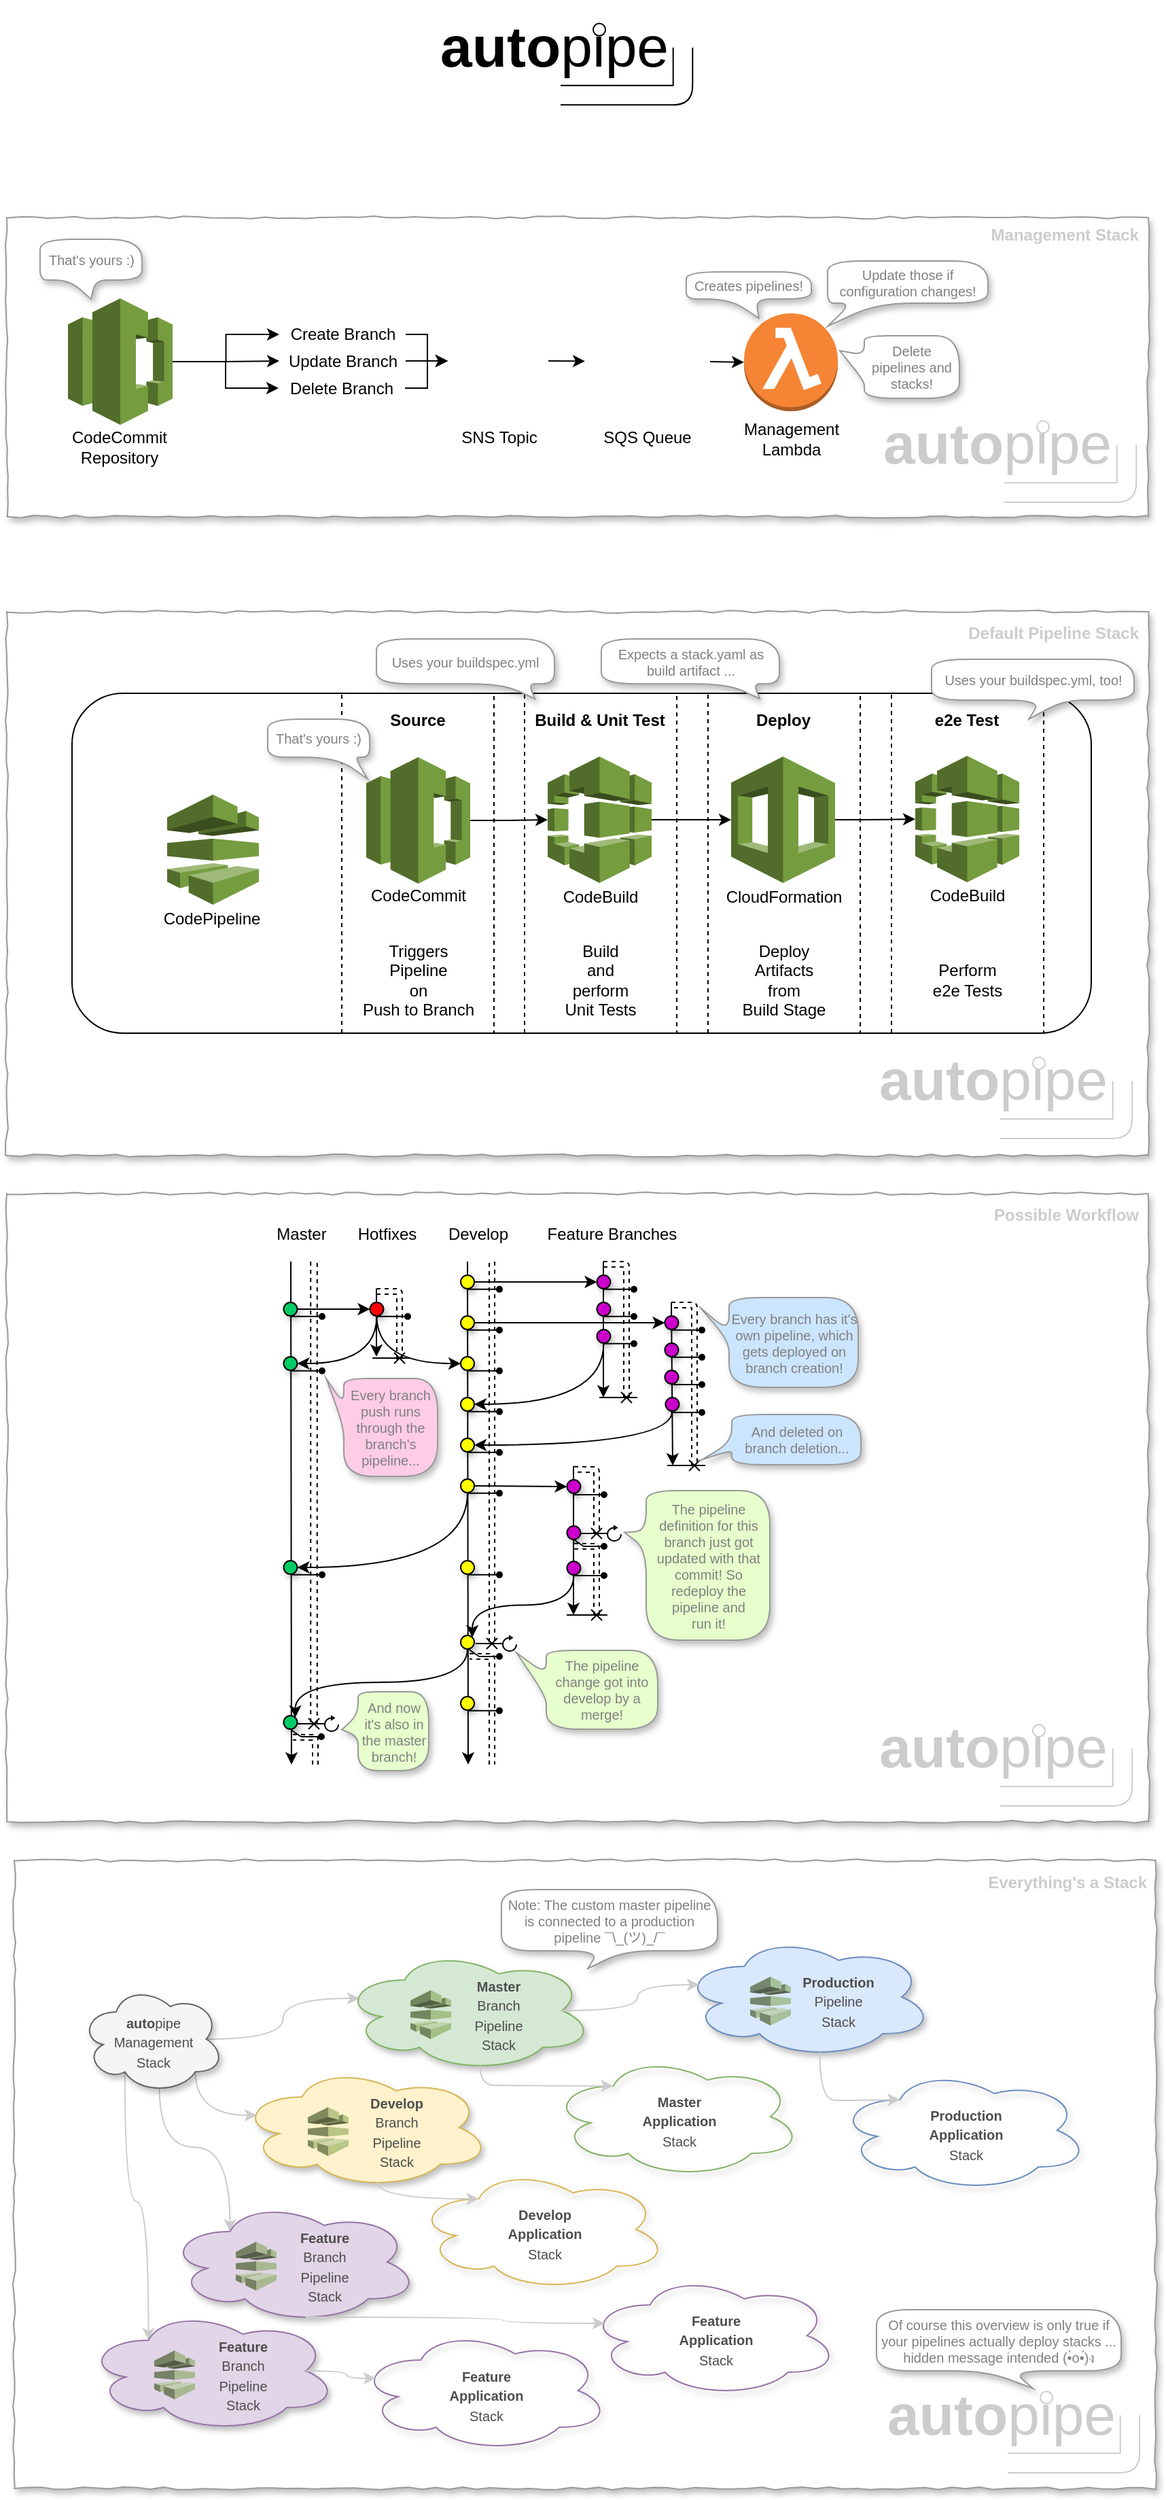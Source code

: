 <mxfile version="12.0.2" type="device" pages="1"><diagram id="Ag3BQZGBw6UOgnRvfbhk" name="Page-1"><mxGraphModel dx="-2223" dy="-267" grid="1" gridSize="10" guides="1" tooltips="1" connect="1" arrows="1" fold="1" page="0" pageScale="1" pageWidth="827" pageHeight="1169" math="0" shadow="0"><root><mxCell id="0"/><mxCell id="1" parent="0"/><mxCell id="YhTG-OU2fofFNXRnNxZo-60" value="" style="rounded=0;whiteSpace=wrap;html=1;shadow=1;strokeColor=#999999;fillColor=#FFFFFF;gradientColor=none;fontSize=10;fontColor=#808080;comic=1;" vertex="1" parent="1"><mxGeometry x="3290" y="1838" width="840" height="462" as="geometry"/></mxCell><mxCell id="YhTG-OU2fofFNXRnNxZo-61" value="Possible Workflow" style="text;html=1;strokeColor=none;fillColor=none;align=right;verticalAlign=middle;whiteSpace=wrap;rounded=0;shadow=1;fontSize=12;fontColor=#CCCCCC;fontStyle=1" vertex="1" parent="1"><mxGeometry x="3967" y="1844" width="158" height="20" as="geometry"/></mxCell><mxCell id="YhTG-OU2fofFNXRnNxZo-62" value="" style="group;fontColor=#CCCCCC;" vertex="1" connectable="0" parent="1"><mxGeometry x="3926" y="2211.3" width="185" height="70" as="geometry"/></mxCell><mxCell id="YhTG-OU2fofFNXRnNxZo-63" value="" style="group" vertex="1" connectable="0" parent="YhTG-OU2fofFNXRnNxZo-62"><mxGeometry width="185" height="70" as="geometry"/></mxCell><mxCell id="YhTG-OU2fofFNXRnNxZo-64" value="&lt;font style=&quot;font-size: 42px&quot; color=&quot;#cccccc&quot;&gt;&lt;b&gt;auto&lt;/b&gt;pipe&lt;/font&gt;" style="text;html=1;strokeColor=none;fillColor=none;align=center;verticalAlign=middle;whiteSpace=wrap;rounded=0;" vertex="1" parent="YhTG-OU2fofFNXRnNxZo-63"><mxGeometry width="180" height="70" as="geometry"/></mxCell><mxCell id="YhTG-OU2fofFNXRnNxZo-65" value="" style="shape=link;html=1;width=14.286;exitX=1;exitY=0.5;exitDx=0;exitDy=0;entryX=0.5;entryY=1;entryDx=0;entryDy=0;strokeColor=#CCCCCC;" edge="1" parent="YhTG-OU2fofFNXRnNxZo-63"><mxGeometry width="50" height="50" relative="1" as="geometry"><mxPoint x="185" y="35" as="sourcePoint"/><mxPoint x="95" y="70" as="targetPoint"/><Array as="points"><mxPoint x="185" y="70"/></Array></mxGeometry></mxCell><mxCell id="YhTG-OU2fofFNXRnNxZo-66" value="" style="ellipse;whiteSpace=wrap;html=1;fontColor=#CCCCCC;strokeColor=#CCCCCC;" vertex="1" parent="YhTG-OU2fofFNXRnNxZo-63"><mxGeometry x="119" y="17.302" width="9" height="9" as="geometry"/></mxCell><mxCell id="YhTG-OU2fofFNXRnNxZo-51" value="" style="rounded=0;whiteSpace=wrap;html=1;shadow=1;strokeColor=#999999;fillColor=#FFFFFF;gradientColor=none;fontSize=10;fontColor=#808080;comic=1;" vertex="1" parent="1"><mxGeometry x="3290" y="1410" width="840" height="400" as="geometry"/></mxCell><mxCell id="YhTG-OU2fofFNXRnNxZo-52" value="Default Pipeline Stack" style="text;html=1;strokeColor=none;fillColor=none;align=right;verticalAlign=middle;whiteSpace=wrap;rounded=0;shadow=1;fontSize=12;fontColor=#CCCCCC;fontStyle=1" vertex="1" parent="1"><mxGeometry x="3967" y="1416" width="158" height="20" as="geometry"/></mxCell><mxCell id="YhTG-OU2fofFNXRnNxZo-53" value="" style="group;fontColor=#CCCCCC;" vertex="1" connectable="0" parent="1"><mxGeometry x="3926" y="1720.3" width="185" height="70" as="geometry"/></mxCell><mxCell id="YhTG-OU2fofFNXRnNxZo-54" value="" style="group" vertex="1" connectable="0" parent="YhTG-OU2fofFNXRnNxZo-53"><mxGeometry width="185" height="70" as="geometry"/></mxCell><mxCell id="YhTG-OU2fofFNXRnNxZo-55" value="&lt;font style=&quot;font-size: 42px&quot; color=&quot;#cccccc&quot;&gt;&lt;b&gt;auto&lt;/b&gt;pipe&lt;/font&gt;" style="text;html=1;strokeColor=none;fillColor=none;align=center;verticalAlign=middle;whiteSpace=wrap;rounded=0;" vertex="1" parent="YhTG-OU2fofFNXRnNxZo-54"><mxGeometry width="180" height="70" as="geometry"/></mxCell><mxCell id="YhTG-OU2fofFNXRnNxZo-56" value="" style="shape=link;html=1;width=14.286;exitX=1;exitY=0.5;exitDx=0;exitDy=0;entryX=0.5;entryY=1;entryDx=0;entryDy=0;strokeColor=#CCCCCC;" edge="1" parent="YhTG-OU2fofFNXRnNxZo-54"><mxGeometry width="50" height="50" relative="1" as="geometry"><mxPoint x="185" y="35" as="sourcePoint"/><mxPoint x="95" y="70" as="targetPoint"/><Array as="points"><mxPoint x="185" y="70"/></Array></mxGeometry></mxCell><mxCell id="YhTG-OU2fofFNXRnNxZo-57" value="" style="ellipse;whiteSpace=wrap;html=1;fontColor=#CCCCCC;strokeColor=#CCCCCC;" vertex="1" parent="YhTG-OU2fofFNXRnNxZo-54"><mxGeometry x="119" y="17.302" width="9" height="9" as="geometry"/></mxCell><mxCell id="YhTG-OU2fofFNXRnNxZo-42" value="" style="rounded=0;whiteSpace=wrap;html=1;shadow=1;strokeColor=#999999;fillColor=#FFFFFF;gradientColor=none;fontSize=10;fontColor=#808080;comic=1;" vertex="1" parent="1"><mxGeometry x="3290" y="1120" width="840" height="220" as="geometry"/></mxCell><mxCell id="xUE1sR0iVJsSHnruMnoa-185" value="" style="verticalLabelPosition=bottom;shadow=0;align=center;fillColor=#ffffff;html=1;verticalAlign=top;strokeWidth=1;shape=mxgraph.electrical.transmission.testPoint;labelBackgroundColor=#ffffff;fontColor=#000000;rotation=90;strokeColor=#000000;perimeterSpacing=1;" parent="1" vertex="1"><mxGeometry x="3739" y="1895.935" width="4" height="25" as="geometry"/></mxCell><mxCell id="xUE1sR0iVJsSHnruMnoa-184" value="" style="verticalLabelPosition=bottom;shadow=0;align=center;fillColor=#ffffff;html=1;verticalAlign=top;strokeWidth=1;shape=mxgraph.electrical.transmission.testPoint;labelBackgroundColor=#ffffff;fontColor=#000000;rotation=90;strokeColor=#000000;perimeterSpacing=1;" parent="1" vertex="1"><mxGeometry x="3789" y="1925.935" width="4" height="25" as="geometry"/></mxCell><mxCell id="xUE1sR0iVJsSHnruMnoa-183" value="" style="verticalLabelPosition=bottom;shadow=0;align=center;fillColor=#ffffff;html=1;verticalAlign=top;strokeWidth=1;shape=mxgraph.electrical.transmission.testPoint;labelBackgroundColor=#ffffff;fontColor=#000000;rotation=90;strokeColor=#000000;perimeterSpacing=1;" parent="1" vertex="1"><mxGeometry x="3789" y="1945.935" width="4" height="25" as="geometry"/></mxCell><mxCell id="xUE1sR0iVJsSHnruMnoa-182" value="" style="verticalLabelPosition=bottom;shadow=0;align=center;fillColor=#ffffff;html=1;verticalAlign=top;strokeWidth=1;shape=mxgraph.electrical.transmission.testPoint;labelBackgroundColor=#ffffff;fontColor=#000000;rotation=90;strokeColor=#000000;perimeterSpacing=1;" parent="1" vertex="1"><mxGeometry x="3789" y="1966" width="4" height="25" as="geometry"/></mxCell><mxCell id="xUE1sR0iVJsSHnruMnoa-180" value="" style="verticalLabelPosition=bottom;shadow=0;align=center;fillColor=#ffffff;html=1;verticalAlign=top;strokeWidth=1;shape=mxgraph.electrical.transmission.testPoint;labelBackgroundColor=#ffffff;fontColor=#000000;rotation=90;strokeColor=#000000;perimeterSpacing=1;" parent="1" vertex="1"><mxGeometry x="3789" y="1986.5" width="4" height="25" as="geometry"/></mxCell><mxCell id="xUE1sR0iVJsSHnruMnoa-179" value="" style="verticalLabelPosition=bottom;shadow=0;align=center;fillColor=#ffffff;html=1;verticalAlign=top;strokeWidth=1;shape=mxgraph.electrical.transmission.testPoint;labelBackgroundColor=#ffffff;fontColor=#000000;rotation=90;strokeColor=#000000;perimeterSpacing=1;" parent="1" vertex="1"><mxGeometry x="3717" y="2106.5" width="4" height="25" as="geometry"/></mxCell><mxCell id="xUE1sR0iVJsSHnruMnoa-159" value="" style="verticalLabelPosition=bottom;shadow=0;align=center;fillColor=#ffffff;html=1;verticalAlign=top;strokeWidth=1;shape=mxgraph.electrical.transmission.testPoint;labelBackgroundColor=#ffffff;fontColor=#000000;rotation=90;strokeColor=#000000;perimeterSpacing=1;" parent="1" vertex="1"><mxGeometry x="3717" y="2047" width="4" height="25" as="geometry"/></mxCell><mxCell id="xUE1sR0iVJsSHnruMnoa-36" value="" style="rounded=1;whiteSpace=wrap;html=1;" parent="1" vertex="1"><mxGeometry x="3338" y="1470" width="750" height="250" as="geometry"/></mxCell><mxCell id="xUE1sR0iVJsSHnruMnoa-29" value="" style="group" parent="1" vertex="1" connectable="0"><mxGeometry x="3688" y="1516.5" width="76.5" height="113" as="geometry"/></mxCell><mxCell id="xUE1sR0iVJsSHnruMnoa-20" value="" style="outlineConnect=0;dashed=0;verticalLabelPosition=bottom;verticalAlign=top;align=center;html=1;shape=mxgraph.aws3.codebuild;fillColor=#759C3E;gradientColor=none;" parent="xUE1sR0iVJsSHnruMnoa-29" vertex="1"><mxGeometry width="76.5" height="93" as="geometry"/></mxCell><mxCell id="xUE1sR0iVJsSHnruMnoa-21" value="CodeBuild" style="text;html=1;strokeColor=none;fillColor=none;align=center;verticalAlign=middle;whiteSpace=wrap;rounded=0;" parent="xUE1sR0iVJsSHnruMnoa-29" vertex="1"><mxGeometry x="18.5" y="93" width="40" height="20" as="geometry"/></mxCell><mxCell id="xUE1sR0iVJsSHnruMnoa-30" style="edgeStyle=orthogonalEdgeStyle;rounded=0;orthogonalLoop=1;jettySize=auto;html=1;exitX=1;exitY=0.5;exitDx=0;exitDy=0;exitPerimeter=0;curved=1;" parent="1" source="xUE1sR0iVJsSHnruMnoa-18" target="xUE1sR0iVJsSHnruMnoa-20" edge="1"><mxGeometry relative="1" as="geometry"/></mxCell><mxCell id="xUE1sR0iVJsSHnruMnoa-31" style="edgeStyle=orthogonalEdgeStyle;rounded=0;orthogonalLoop=1;jettySize=auto;html=1;exitX=1;exitY=0.5;exitDx=0;exitDy=0;exitPerimeter=0;" parent="1" source="xUE1sR0iVJsSHnruMnoa-20" target="xUE1sR0iVJsSHnruMnoa-14" edge="1"><mxGeometry relative="1" as="geometry"/></mxCell><mxCell id="xUE1sR0iVJsSHnruMnoa-35" style="edgeStyle=orthogonalEdgeStyle;rounded=0;orthogonalLoop=1;jettySize=auto;html=1;exitX=1;exitY=0.5;exitDx=0;exitDy=0;exitPerimeter=0;curved=1;" parent="1" source="xUE1sR0iVJsSHnruMnoa-14" target="xUE1sR0iVJsSHnruMnoa-33" edge="1"><mxGeometry relative="1" as="geometry"/></mxCell><mxCell id="xUE1sR0iVJsSHnruMnoa-40" value="" style="group" parent="1" vertex="1" connectable="0"><mxGeometry x="3583" y="1430" width="112" height="320" as="geometry"/></mxCell><mxCell id="xUE1sR0iVJsSHnruMnoa-38" value="" style="rounded=0;whiteSpace=wrap;html=1;fillColor=none;dashed=1;" parent="xUE1sR0iVJsSHnruMnoa-40" vertex="1"><mxGeometry x="88" y="40" width="112" height="250" as="geometry"/></mxCell><mxCell id="xUE1sR0iVJsSHnruMnoa-39" value="Build &amp;amp; Unit Test" style="text;html=1;strokeColor=none;fillColor=none;align=center;verticalAlign=middle;whiteSpace=wrap;rounded=0;dashed=1;fontStyle=1" parent="xUE1sR0iVJsSHnruMnoa-40" vertex="1"><mxGeometry x="89" y="50" width="109" height="20" as="geometry"/></mxCell><mxCell id="xUE1sR0iVJsSHnruMnoa-45" value="Build&lt;br&gt;and&lt;br&gt;perform&lt;br&gt;Unit Tests" style="text;html=1;strokeColor=none;fillColor=none;align=center;verticalAlign=middle;whiteSpace=wrap;rounded=0;dashed=1;fontStyle=0" parent="xUE1sR0iVJsSHnruMnoa-40" vertex="1"><mxGeometry x="98.5" y="211" width="90" height="80" as="geometry"/></mxCell><mxCell id="xUE1sR0iVJsSHnruMnoa-41" value="" style="group" parent="1" vertex="1" connectable="0"><mxGeometry x="3448.5" y="1430" width="113" height="320" as="geometry"/></mxCell><mxCell id="xUE1sR0iVJsSHnruMnoa-42" value="" style="rounded=0;whiteSpace=wrap;html=1;fillColor=none;dashed=1;" parent="xUE1sR0iVJsSHnruMnoa-41" vertex="1"><mxGeometry x="88" y="40" width="112" height="250" as="geometry"/></mxCell><mxCell id="xUE1sR0iVJsSHnruMnoa-43" value="Source" style="text;html=1;strokeColor=none;fillColor=none;align=center;verticalAlign=middle;whiteSpace=wrap;rounded=0;dashed=1;fontStyle=1" parent="xUE1sR0iVJsSHnruMnoa-41" vertex="1"><mxGeometry x="99" y="50" width="89" height="20" as="geometry"/></mxCell><mxCell id="xUE1sR0iVJsSHnruMnoa-44" value="Triggers Pipeline&lt;br&gt;on&lt;br&gt;Push to Branch" style="text;html=1;strokeColor=none;fillColor=none;align=center;verticalAlign=middle;whiteSpace=wrap;rounded=0;dashed=1;fontStyle=0" parent="xUE1sR0iVJsSHnruMnoa-41" vertex="1"><mxGeometry x="99" y="211" width="90" height="80" as="geometry"/></mxCell><mxCell id="YhTG-OU2fofFNXRnNxZo-74" value="That's yours :)" style="shape=callout;whiteSpace=wrap;html=1;perimeter=calloutPerimeter;rounded=1;gradientColor=none;strokeColor=#999999;fontColor=#808080;shadow=1;arcSize=50;size=16;position=0.68;base=13;fontSize=10;position2=0.98;" vertex="1" parent="xUE1sR0iVJsSHnruMnoa-41"><mxGeometry x="33.5" y="59" width="75" height="44" as="geometry"/></mxCell><mxCell id="xUE1sR0iVJsSHnruMnoa-50" value="" style="group" parent="1" vertex="1" connectable="0"><mxGeometry x="3718" y="1430" width="112" height="320" as="geometry"/></mxCell><mxCell id="xUE1sR0iVJsSHnruMnoa-51" value="" style="rounded=0;whiteSpace=wrap;html=1;fillColor=none;dashed=1;" parent="xUE1sR0iVJsSHnruMnoa-50" vertex="1"><mxGeometry x="88" y="40" width="112" height="250" as="geometry"/></mxCell><mxCell id="xUE1sR0iVJsSHnruMnoa-52" value="Deploy" style="text;html=1;strokeColor=none;fillColor=none;align=center;verticalAlign=middle;whiteSpace=wrap;rounded=0;dashed=1;fontStyle=1" parent="xUE1sR0iVJsSHnruMnoa-50" vertex="1"><mxGeometry x="99" y="50" width="89" height="20" as="geometry"/></mxCell><mxCell id="xUE1sR0iVJsSHnruMnoa-53" value="Deploy&lt;br&gt;Artifacts&lt;br&gt;from&lt;br&gt;Build Stage" style="text;html=1;strokeColor=none;fillColor=none;align=center;verticalAlign=middle;whiteSpace=wrap;rounded=0;dashed=1;fontStyle=0" parent="xUE1sR0iVJsSHnruMnoa-50" vertex="1"><mxGeometry x="98.5" y="211" width="90" height="80" as="geometry"/></mxCell><mxCell id="xUE1sR0iVJsSHnruMnoa-27" value="" style="group" parent="xUE1sR0iVJsSHnruMnoa-50" vertex="1" connectable="0"><mxGeometry x="105" y="86.5" width="76.5" height="113" as="geometry"/></mxCell><mxCell id="xUE1sR0iVJsSHnruMnoa-14" value="" style="outlineConnect=0;dashed=0;verticalLabelPosition=bottom;verticalAlign=top;align=center;html=1;shape=mxgraph.aws3.cloudformation;fillColor=#759C3E;gradientColor=none;" parent="xUE1sR0iVJsSHnruMnoa-27" vertex="1"><mxGeometry width="76.5" height="93" as="geometry"/></mxCell><mxCell id="xUE1sR0iVJsSHnruMnoa-15" value="CloudFormation" style="text;html=1;strokeColor=none;fillColor=none;align=center;verticalAlign=middle;whiteSpace=wrap;rounded=0;" parent="xUE1sR0iVJsSHnruMnoa-27" vertex="1"><mxGeometry x="18.5" y="93" width="40" height="20" as="geometry"/></mxCell><mxCell id="xUE1sR0iVJsSHnruMnoa-54" value="" style="group" parent="1" vertex="1" connectable="0"><mxGeometry x="3853" y="1430" width="214" height="320" as="geometry"/></mxCell><mxCell id="xUE1sR0iVJsSHnruMnoa-55" value="" style="rounded=0;whiteSpace=wrap;html=1;fillColor=none;dashed=1;" parent="xUE1sR0iVJsSHnruMnoa-54" vertex="1"><mxGeometry x="88" y="40" width="112" height="250" as="geometry"/></mxCell><mxCell id="xUE1sR0iVJsSHnruMnoa-56" value="e2e Test" style="text;html=1;strokeColor=none;fillColor=none;align=center;verticalAlign=middle;whiteSpace=wrap;rounded=0;dashed=1;fontStyle=1" parent="xUE1sR0iVJsSHnruMnoa-54" vertex="1"><mxGeometry x="99" y="50" width="89" height="20" as="geometry"/></mxCell><mxCell id="xUE1sR0iVJsSHnruMnoa-57" value="Perform&lt;br&gt;e2e Tests" style="text;html=1;strokeColor=none;fillColor=none;align=center;verticalAlign=middle;whiteSpace=wrap;rounded=0;dashed=1;fontStyle=0" parent="xUE1sR0iVJsSHnruMnoa-54" vertex="1"><mxGeometry x="98.5" y="211" width="90" height="80" as="geometry"/></mxCell><mxCell id="xUE1sR0iVJsSHnruMnoa-32" value="" style="group" parent="xUE1sR0iVJsSHnruMnoa-54" vertex="1" connectable="0"><mxGeometry x="105.5" y="86" width="76.5" height="113" as="geometry"/></mxCell><mxCell id="xUE1sR0iVJsSHnruMnoa-33" value="" style="outlineConnect=0;dashed=0;verticalLabelPosition=bottom;verticalAlign=top;align=center;html=1;shape=mxgraph.aws3.codebuild;fillColor=#759C3E;gradientColor=none;" parent="xUE1sR0iVJsSHnruMnoa-32" vertex="1"><mxGeometry width="76.5" height="93" as="geometry"/></mxCell><mxCell id="xUE1sR0iVJsSHnruMnoa-34" value="CodeBuild" style="text;html=1;strokeColor=none;fillColor=none;align=center;verticalAlign=middle;whiteSpace=wrap;rounded=0;" parent="xUE1sR0iVJsSHnruMnoa-32" vertex="1"><mxGeometry x="18.5" y="93" width="40" height="20" as="geometry"/></mxCell><mxCell id="xUE1sR0iVJsSHnruMnoa-61" value="" style="group" parent="1" vertex="1" connectable="0"><mxGeometry x="3408" y="1544.5" width="67.5" height="101" as="geometry"/></mxCell><mxCell id="xUE1sR0iVJsSHnruMnoa-22" value="" style="outlineConnect=0;dashed=0;verticalLabelPosition=bottom;verticalAlign=top;align=center;html=1;shape=mxgraph.aws3.codepipeline;fillColor=#759C3E;gradientColor=none;" parent="xUE1sR0iVJsSHnruMnoa-61" vertex="1"><mxGeometry width="67.5" height="81" as="geometry"/></mxCell><mxCell id="xUE1sR0iVJsSHnruMnoa-23" value="CodePipeline" style="text;html=1;strokeColor=none;fillColor=none;align=center;verticalAlign=middle;whiteSpace=wrap;rounded=0;" parent="xUE1sR0iVJsSHnruMnoa-61" vertex="1"><mxGeometry x="13" y="81" width="40" height="20" as="geometry"/></mxCell><mxCell id="xUE1sR0iVJsSHnruMnoa-25" value="" style="group" parent="1" vertex="1" connectable="0"><mxGeometry x="3554.5" y="1517" width="76.5" height="112" as="geometry"/></mxCell><mxCell id="xUE1sR0iVJsSHnruMnoa-18" value="" style="outlineConnect=0;dashed=0;verticalLabelPosition=bottom;verticalAlign=top;align=center;html=1;shape=mxgraph.aws3.codecommit;fillColor=#759C3E;gradientColor=none;" parent="xUE1sR0iVJsSHnruMnoa-25" vertex="1"><mxGeometry width="76.5" height="93" as="geometry"/></mxCell><mxCell id="xUE1sR0iVJsSHnruMnoa-19" value="CodeCommit" style="text;html=1;strokeColor=none;fillColor=none;align=center;verticalAlign=middle;whiteSpace=wrap;rounded=0;" parent="xUE1sR0iVJsSHnruMnoa-25" vertex="1"><mxGeometry x="18.5" y="92" width="40" height="20" as="geometry"/></mxCell><mxCell id="xUE1sR0iVJsSHnruMnoa-62" value="" style="endArrow=classic;html=1;" parent="1" edge="1"><mxGeometry width="50" height="50" relative="1" as="geometry"><mxPoint x="3499" y="1888" as="sourcePoint"/><mxPoint x="3499.5" y="2258" as="targetPoint"/></mxGeometry></mxCell><mxCell id="xUE1sR0iVJsSHnruMnoa-63" value="" style="endArrow=classic;html=1;" parent="1" edge="1"><mxGeometry width="50" height="50" relative="1" as="geometry"><mxPoint x="3629" y="1888" as="sourcePoint"/><mxPoint x="3629.5" y="2258" as="targetPoint"/></mxGeometry></mxCell><mxCell id="xUE1sR0iVJsSHnruMnoa-64" value="Master" style="text;html=1;strokeColor=none;fillColor=none;align=center;verticalAlign=middle;whiteSpace=wrap;rounded=0;dashed=1;" parent="1" vertex="1"><mxGeometry x="3486.5" y="1858" width="40" height="20" as="geometry"/></mxCell><mxCell id="xUE1sR0iVJsSHnruMnoa-65" value="Develop" style="text;html=1;strokeColor=none;fillColor=none;align=center;verticalAlign=middle;whiteSpace=wrap;rounded=0;dashed=1;" parent="1" vertex="1"><mxGeometry x="3617" y="1858" width="40" height="20" as="geometry"/></mxCell><mxCell id="xUE1sR0iVJsSHnruMnoa-66" value="Feature Branches" style="text;html=1;strokeColor=none;fillColor=none;align=center;verticalAlign=middle;whiteSpace=wrap;rounded=0;dashed=1;" parent="1" vertex="1"><mxGeometry x="3656" y="1858" width="159" height="20" as="geometry"/></mxCell><mxCell id="xUE1sR0iVJsSHnruMnoa-67" value="" style="endArrow=classic;html=1;" parent="1" edge="1"><mxGeometry width="50" height="50" relative="1" as="geometry"><mxPoint x="3729" y="1888" as="sourcePoint"/><mxPoint x="3729" y="1988" as="targetPoint"/></mxGeometry></mxCell><mxCell id="xUE1sR0iVJsSHnruMnoa-83" style="rounded=0;orthogonalLoop=1;jettySize=auto;html=1;exitX=1;exitY=0.5;exitDx=0;exitDy=0;entryX=0;entryY=0.5;entryDx=0;entryDy=0;" parent="1" source="xUE1sR0iVJsSHnruMnoa-69" target="xUE1sR0iVJsSHnruMnoa-79" edge="1"><mxGeometry relative="1" as="geometry"><mxPoint x="3749" y="1918" as="targetPoint"/></mxGeometry></mxCell><mxCell id="xUE1sR0iVJsSHnruMnoa-69" value="" style="ellipse;whiteSpace=wrap;html=1;aspect=fixed;fillColor=#FFFF00;shadow=1;strokeColor=#000000;" parent="1" vertex="1"><mxGeometry x="3624" y="1898" width="10" height="10" as="geometry"/></mxCell><mxCell id="xUE1sR0iVJsSHnruMnoa-99" style="rounded=1;orthogonalLoop=1;jettySize=auto;html=1;exitX=1;exitY=0.5;exitDx=0;exitDy=0;entryX=0;entryY=0.5;entryDx=0;entryDy=0;" parent="1" source="xUE1sR0iVJsSHnruMnoa-70" target="xUE1sR0iVJsSHnruMnoa-96" edge="1"><mxGeometry relative="1" as="geometry"/></mxCell><mxCell id="xUE1sR0iVJsSHnruMnoa-70" value="" style="ellipse;whiteSpace=wrap;html=1;aspect=fixed;fillColor=#FFFF00;shadow=1;strokeColor=#000000;" parent="1" vertex="1"><mxGeometry x="3624" y="1928" width="10" height="10" as="geometry"/></mxCell><mxCell id="xUE1sR0iVJsSHnruMnoa-71" value="" style="ellipse;whiteSpace=wrap;html=1;aspect=fixed;fillColor=#FFFF00;shadow=1;strokeColor=#000000;" parent="1" vertex="1"><mxGeometry x="3624" y="1958" width="10" height="10" as="geometry"/></mxCell><mxCell id="xUE1sR0iVJsSHnruMnoa-72" value="" style="ellipse;whiteSpace=wrap;html=1;aspect=fixed;fillColor=#FFFF00;shadow=1;strokeColor=#000000;" parent="1" vertex="1"><mxGeometry x="3624" y="1988" width="10" height="10" as="geometry"/></mxCell><mxCell id="xUE1sR0iVJsSHnruMnoa-73" value="" style="ellipse;whiteSpace=wrap;html=1;aspect=fixed;fillColor=#FFFF00;shadow=1;strokeColor=#000000;" parent="1" vertex="1"><mxGeometry x="3624" y="2018" width="10" height="10" as="geometry"/></mxCell><mxCell id="xUE1sR0iVJsSHnruMnoa-74" value="" style="ellipse;whiteSpace=wrap;html=1;aspect=fixed;fillColor=#FFFF00;shadow=1;strokeColor=#000000;" parent="1" vertex="1"><mxGeometry x="3624" y="2048" width="10" height="10" as="geometry"/></mxCell><mxCell id="xUE1sR0iVJsSHnruMnoa-75" value="" style="ellipse;whiteSpace=wrap;html=1;aspect=fixed;fillColor=#FFFF00;shadow=1;strokeColor=#000000;" parent="1" vertex="1"><mxGeometry x="3624" y="2108" width="10" height="10" as="geometry"/></mxCell><mxCell id="xUE1sR0iVJsSHnruMnoa-76" value="" style="ellipse;whiteSpace=wrap;html=1;aspect=fixed;fillColor=#FFFF00;shadow=1;strokeColor=#000000;" parent="1" vertex="1"><mxGeometry x="3624" y="2163" width="10" height="10" as="geometry"/></mxCell><mxCell id="xUE1sR0iVJsSHnruMnoa-77" value="" style="ellipse;whiteSpace=wrap;html=1;aspect=fixed;fillColor=#FFFF00;shadow=1;strokeColor=#000000;" parent="1" vertex="1"><mxGeometry x="3624" y="2208" width="10" height="10" as="geometry"/></mxCell><mxCell id="xUE1sR0iVJsSHnruMnoa-79" value="" style="ellipse;whiteSpace=wrap;html=1;aspect=fixed;fillColor=#CC00CC;shadow=1;strokeColor=#000000;" parent="1" vertex="1"><mxGeometry x="3724.222" y="1898" width="10" height="10" as="geometry"/></mxCell><mxCell id="xUE1sR0iVJsSHnruMnoa-80" value="" style="ellipse;whiteSpace=wrap;html=1;aspect=fixed;fillColor=#CC00CC;shadow=1;strokeColor=#000000;" parent="1" vertex="1"><mxGeometry x="3724.222" y="1918" width="10" height="10" as="geometry"/></mxCell><mxCell id="xUE1sR0iVJsSHnruMnoa-84" style="rounded=0;orthogonalLoop=1;jettySize=auto;html=1;exitX=0.5;exitY=1;exitDx=0;exitDy=0;entryX=1;entryY=0.5;entryDx=0;entryDy=0;elbow=vertical;edgeStyle=orthogonalEdgeStyle;curved=1;" parent="1" source="xUE1sR0iVJsSHnruMnoa-81" target="xUE1sR0iVJsSHnruMnoa-72" edge="1"><mxGeometry relative="1" as="geometry"/></mxCell><mxCell id="xUE1sR0iVJsSHnruMnoa-81" value="" style="ellipse;whiteSpace=wrap;html=1;aspect=fixed;fillColor=#CC00CC;shadow=1;strokeColor=#000000;" parent="1" vertex="1"><mxGeometry x="3724.222" y="1938" width="10" height="10" as="geometry"/></mxCell><mxCell id="xUE1sR0iVJsSHnruMnoa-114" style="rounded=1;orthogonalLoop=1;jettySize=auto;html=1;exitX=1;exitY=0.5;exitDx=0;exitDy=0;entryX=0;entryY=0.5;entryDx=0;entryDy=0;" parent="1" source="xUE1sR0iVJsSHnruMnoa-90" target="xUE1sR0iVJsSHnruMnoa-107" edge="1"><mxGeometry relative="1" as="geometry"/></mxCell><mxCell id="xUE1sR0iVJsSHnruMnoa-90" value="" style="ellipse;whiteSpace=wrap;html=1;aspect=fixed;fillColor=#00CC66;shadow=1;strokeColor=#000000;" parent="1" vertex="1"><mxGeometry x="3493.722" y="1918" width="10" height="10" as="geometry"/></mxCell><mxCell id="xUE1sR0iVJsSHnruMnoa-91" value="" style="ellipse;whiteSpace=wrap;html=1;aspect=fixed;fillColor=#00CC66;shadow=1;strokeColor=#000000;" parent="1" vertex="1"><mxGeometry x="3493.722" y="1958" width="10" height="10" as="geometry"/></mxCell><mxCell id="xUE1sR0iVJsSHnruMnoa-93" value="" style="ellipse;whiteSpace=wrap;html=1;aspect=fixed;fillColor=#00CC66;shadow=1;strokeColor=#000000;" parent="1" vertex="1"><mxGeometry x="3493.722" y="2108" width="10" height="10" as="geometry"/></mxCell><mxCell id="xUE1sR0iVJsSHnruMnoa-95" value="" style="endArrow=classic;html=1;" parent="1" edge="1"><mxGeometry width="50" height="50" relative="1" as="geometry"><mxPoint x="3779" y="1918" as="sourcePoint"/><mxPoint x="3780" y="2038" as="targetPoint"/></mxGeometry></mxCell><mxCell id="xUE1sR0iVJsSHnruMnoa-96" value="" style="ellipse;whiteSpace=wrap;html=1;aspect=fixed;fillColor=#CC00CC;shadow=1;strokeColor=#000000;" parent="1" vertex="1"><mxGeometry x="3774.222" y="1928" width="10" height="10" as="geometry"/></mxCell><mxCell id="xUE1sR0iVJsSHnruMnoa-97" value="" style="ellipse;whiteSpace=wrap;html=1;aspect=fixed;fillColor=#CC00CC;shadow=1;strokeColor=#000000;" parent="1" vertex="1"><mxGeometry x="3774.222" y="1948" width="10" height="10" as="geometry"/></mxCell><mxCell id="xUE1sR0iVJsSHnruMnoa-98" value="" style="ellipse;whiteSpace=wrap;html=1;aspect=fixed;fillColor=#CC00CC;shadow=1;strokeColor=#000000;" parent="1" vertex="1"><mxGeometry x="3774.222" y="1968" width="10" height="10" as="geometry"/></mxCell><mxCell id="xUE1sR0iVJsSHnruMnoa-104" style="edgeStyle=orthogonalEdgeStyle;curved=1;rounded=1;orthogonalLoop=1;jettySize=auto;html=1;exitX=0.5;exitY=1;exitDx=0;exitDy=0;entryX=1;entryY=0.5;entryDx=0;entryDy=0;" parent="1" source="xUE1sR0iVJsSHnruMnoa-103" target="xUE1sR0iVJsSHnruMnoa-73" edge="1"><mxGeometry relative="1" as="geometry"/></mxCell><mxCell id="xUE1sR0iVJsSHnruMnoa-103" value="" style="ellipse;whiteSpace=wrap;html=1;aspect=fixed;fillColor=#CC00CC;shadow=1;strokeColor=#000000;" parent="1" vertex="1"><mxGeometry x="3774.722" y="1988" width="10" height="10" as="geometry"/></mxCell><mxCell id="xUE1sR0iVJsSHnruMnoa-105" value="" style="endArrow=classic;html=1;" parent="1" edge="1"><mxGeometry width="50" height="50" relative="1" as="geometry"><mxPoint x="3562" y="1908" as="sourcePoint"/><mxPoint x="3562" y="1958" as="targetPoint"/></mxGeometry></mxCell><mxCell id="xUE1sR0iVJsSHnruMnoa-115" style="edgeStyle=orthogonalEdgeStyle;curved=1;rounded=1;orthogonalLoop=1;jettySize=auto;html=1;exitX=0.5;exitY=1;exitDx=0;exitDy=0;entryX=1;entryY=0.5;entryDx=0;entryDy=0;" parent="1" source="xUE1sR0iVJsSHnruMnoa-107" target="xUE1sR0iVJsSHnruMnoa-91" edge="1"><mxGeometry relative="1" as="geometry"/></mxCell><mxCell id="xUE1sR0iVJsSHnruMnoa-107" value="" style="ellipse;whiteSpace=wrap;html=1;aspect=fixed;fillColor=#FF0000;shadow=1;strokeColor=#000000;" parent="1" vertex="1"><mxGeometry x="3557.222" y="1918" width="10" height="10" as="geometry"/></mxCell><mxCell id="xUE1sR0iVJsSHnruMnoa-109" value="Hotfixes" style="text;html=1;strokeColor=none;fillColor=none;align=center;verticalAlign=middle;whiteSpace=wrap;rounded=0;dashed=1;" parent="1" vertex="1"><mxGeometry x="3550" y="1858" width="40" height="20" as="geometry"/></mxCell><mxCell id="xUE1sR0iVJsSHnruMnoa-120" value="" style="shape=link;html=1;shadow=0;comic=0;strokeWidth=1;endArrow=none;endFill=0;dashed=1;" parent="1" edge="1"><mxGeometry width="50" height="50" relative="1" as="geometry"><mxPoint x="3579" y="1960" as="sourcePoint"/><mxPoint x="3562" y="1910" as="targetPoint"/><Array as="points"><mxPoint x="3579" y="1910"/></Array></mxGeometry></mxCell><mxCell id="xUE1sR0iVJsSHnruMnoa-121" value="" style="endArrow=cross;html=1;shadow=0;strokeWidth=1;endFill=0;" parent="1" edge="1"><mxGeometry width="50" height="50" relative="1" as="geometry"><mxPoint x="3559" y="1959" as="sourcePoint"/><mxPoint x="3587" y="1959" as="targetPoint"/></mxGeometry></mxCell><mxCell id="xUE1sR0iVJsSHnruMnoa-122" value="" style="shape=link;html=1;shadow=0;comic=0;strokeWidth=1;endArrow=none;endFill=0;dashed=1;width=-4.762;" parent="1" edge="1"><mxGeometry width="50" height="50" relative="1" as="geometry"><mxPoint x="3516" y="2228" as="sourcePoint"/><mxPoint x="3516" y="1888" as="targetPoint"/></mxGeometry></mxCell><mxCell id="xUE1sR0iVJsSHnruMnoa-124" value="" style="shape=link;html=1;shadow=0;comic=0;strokeWidth=1;endArrow=none;endFill=0;dashed=1;" parent="1" edge="1"><mxGeometry width="50" height="50" relative="1" as="geometry"><mxPoint x="3647" y="2168" as="sourcePoint"/><mxPoint x="3647" y="1888" as="targetPoint"/></mxGeometry></mxCell><mxCell id="xUE1sR0iVJsSHnruMnoa-125" value="" style="shape=link;html=1;shadow=0;comic=0;strokeWidth=1;endArrow=none;endFill=0;dashed=1;" parent="1" edge="1"><mxGeometry width="50" height="50" relative="1" as="geometry"><mxPoint x="3796" y="2038" as="sourcePoint"/><mxPoint x="3778.968" y="1920" as="targetPoint"/><Array as="points"><mxPoint x="3795.968" y="1920"/></Array></mxGeometry></mxCell><mxCell id="xUE1sR0iVJsSHnruMnoa-126" value="" style="shape=link;html=1;shadow=0;comic=0;strokeWidth=1;endArrow=none;endFill=0;dashed=1;" parent="1" edge="1"><mxGeometry width="50" height="50" relative="1" as="geometry"><mxPoint x="3746" y="1988" as="sourcePoint"/><mxPoint x="3728.968" y="1890" as="targetPoint"/><Array as="points"><mxPoint x="3745.968" y="1890"/></Array></mxGeometry></mxCell><mxCell id="xUE1sR0iVJsSHnruMnoa-127" value="" style="endArrow=cross;html=1;shadow=0;strokeWidth=1;endFill=0;" parent="1" edge="1"><mxGeometry width="50" height="50" relative="1" as="geometry"><mxPoint x="3726" y="1988" as="sourcePoint"/><mxPoint x="3754" y="1988" as="targetPoint"/></mxGeometry></mxCell><mxCell id="xUE1sR0iVJsSHnruMnoa-128" value="" style="endArrow=cross;html=1;shadow=0;strokeWidth=1;endFill=0;" parent="1" edge="1"><mxGeometry width="50" height="50" relative="1" as="geometry"><mxPoint x="3776" y="2038" as="sourcePoint"/><mxPoint x="3804" y="2038" as="targetPoint"/></mxGeometry></mxCell><mxCell id="xUE1sR0iVJsSHnruMnoa-130" style="edgeStyle=orthogonalEdgeStyle;curved=1;rounded=1;orthogonalLoop=1;jettySize=auto;html=1;exitX=0.5;exitY=1;exitDx=0;exitDy=0;entryX=1;entryY=0.5;entryDx=0;entryDy=0;" parent="1" source="xUE1sR0iVJsSHnruMnoa-74" target="xUE1sR0iVJsSHnruMnoa-93" edge="1"><mxGeometry relative="1" as="geometry"><mxPoint x="3572.095" y="1947.952" as="sourcePoint"/><mxPoint x="3513.524" y="1973.19" as="targetPoint"/></mxGeometry></mxCell><mxCell id="xUE1sR0iVJsSHnruMnoa-131" value="" style="endArrow=classic;html=1;" parent="1" edge="1"><mxGeometry width="50" height="50" relative="1" as="geometry"><mxPoint x="3707" y="2038.5" as="sourcePoint"/><mxPoint x="3707" y="2148" as="targetPoint"/></mxGeometry></mxCell><mxCell id="xUE1sR0iVJsSHnruMnoa-132" value="" style="ellipse;whiteSpace=wrap;html=1;aspect=fixed;fillColor=#CC00CC;shadow=1;strokeColor=#000000;" parent="1" vertex="1"><mxGeometry x="3702.222" y="2048.5" width="10" height="10" as="geometry"/></mxCell><mxCell id="xUE1sR0iVJsSHnruMnoa-133" value="" style="ellipse;whiteSpace=wrap;html=1;aspect=fixed;fillColor=#CC00CC;shadow=1;strokeColor=#000000;" parent="1" vertex="1"><mxGeometry x="3702.222" y="2082.5" width="10" height="10" as="geometry"/></mxCell><mxCell id="xUE1sR0iVJsSHnruMnoa-134" value="" style="ellipse;whiteSpace=wrap;html=1;aspect=fixed;fillColor=#CC00CC;shadow=1;strokeColor=#000000;" parent="1" vertex="1"><mxGeometry x="3702.222" y="2108.5" width="10" height="10" as="geometry"/></mxCell><mxCell id="xUE1sR0iVJsSHnruMnoa-136" value="" style="endArrow=cross;html=1;shadow=0;strokeWidth=1;endFill=0;" parent="1" edge="1"><mxGeometry width="50" height="50" relative="1" as="geometry"><mxPoint x="3702" y="2148" as="sourcePoint"/><mxPoint x="3732" y="2148" as="targetPoint"/></mxGeometry></mxCell><mxCell id="xUE1sR0iVJsSHnruMnoa-138" style="rounded=1;orthogonalLoop=1;jettySize=auto;html=1;exitX=1;exitY=0.5;exitDx=0;exitDy=0;entryX=0;entryY=0.5;entryDx=0;entryDy=0;" parent="1" source="xUE1sR0iVJsSHnruMnoa-74" target="xUE1sR0iVJsSHnruMnoa-132" edge="1"><mxGeometry relative="1" as="geometry"><mxPoint x="3819.571" y="2008.143" as="sourcePoint"/><mxPoint x="3644.143" y="2033.286" as="targetPoint"/></mxGeometry></mxCell><mxCell id="xUE1sR0iVJsSHnruMnoa-140" style="edgeStyle=orthogonalEdgeStyle;curved=1;rounded=1;orthogonalLoop=1;jettySize=auto;html=1;exitX=0.5;exitY=1;exitDx=0;exitDy=0;entryX=1;entryY=0;entryDx=0;entryDy=0;" parent="1" source="xUE1sR0iVJsSHnruMnoa-134" target="xUE1sR0iVJsSHnruMnoa-76" edge="1"><mxGeometry relative="1" as="geometry"><mxPoint x="3644" y="2063" as="sourcePoint"/><mxPoint x="3722.333" y="2062.667" as="targetPoint"/></mxGeometry></mxCell><mxCell id="xUE1sR0iVJsSHnruMnoa-172" style="edgeStyle=none;comic=0;orthogonalLoop=1;jettySize=auto;html=1;exitX=0.5;exitY=1;exitDx=0;exitDy=0;entryX=0.5;entryY=1;entryDx=0;entryDy=0;shadow=0;endArrow=none;endFill=0;strokeWidth=1;fontColor=#000000;rounded=1;" parent="1" source="xUE1sR0iVJsSHnruMnoa-170" target="xUE1sR0iVJsSHnruMnoa-133" edge="1"><mxGeometry relative="1" as="geometry"/></mxCell><mxCell id="xUE1sR0iVJsSHnruMnoa-170" value="" style="verticalLabelPosition=bottom;shadow=0;align=center;fillColor=#ffffff;html=1;verticalAlign=top;strokeWidth=1;shape=mxgraph.electrical.transmission.testPoint;labelBackgroundColor=#ffffff;fontColor=#000000;rotation=90;strokeColor=#000000;" parent="1" vertex="1"><mxGeometry x="3721" y="2089" width="4" height="17" as="geometry"/></mxCell><mxCell id="xUE1sR0iVJsSHnruMnoa-173" value="" style="shape=link;html=1;shadow=0;comic=0;strokeWidth=1;endArrow=none;endFill=0;dashed=1;" parent="1" edge="1"><mxGeometry width="50" height="50" relative="1" as="geometry"><mxPoint x="3724" y="2088" as="sourcePoint"/><mxPoint x="3707.468" y="2040.889" as="targetPoint"/><Array as="points"><mxPoint x="3724" y="2041"/></Array></mxGeometry></mxCell><mxCell id="xUE1sR0iVJsSHnruMnoa-175" value="" style="endArrow=cross;html=1;shadow=0;strokeWidth=1;endFill=0;" parent="1" edge="1"><mxGeometry width="50" height="50" relative="1" as="geometry"><mxPoint x="3712" y="2088" as="sourcePoint"/><mxPoint x="3732" y="2088" as="targetPoint"/></mxGeometry></mxCell><mxCell id="xUE1sR0iVJsSHnruMnoa-176" value="" style="shape=link;html=1;shadow=0;comic=0;strokeWidth=1;endArrow=none;endFill=0;dashed=1;" parent="1" edge="1"><mxGeometry width="50" height="50" relative="1" as="geometry"><mxPoint x="3724" y="2148" as="sourcePoint"/><mxPoint x="3707.468" y="2097.389" as="targetPoint"/><Array as="points"><mxPoint x="3724" y="2097.5"/></Array></mxGeometry></mxCell><mxCell id="xUE1sR0iVJsSHnruMnoa-178" value="" style="html=1;verticalLabelPosition=bottom;align=center;labelBackgroundColor=#ffffff;verticalAlign=top;strokeWidth=1;strokeColor=#000000;fillColor=#ffffff;shadow=0;dashed=0;shape=mxgraph.ios7.icons.reload;fontColor=#000000;" parent="1" vertex="1"><mxGeometry x="3732" y="2082.5" width="10" height="11" as="geometry"/></mxCell><mxCell id="xUE1sR0iVJsSHnruMnoa-186" value="" style="verticalLabelPosition=bottom;shadow=0;align=center;fillColor=#ffffff;html=1;verticalAlign=top;strokeWidth=1;shape=mxgraph.electrical.transmission.testPoint;labelBackgroundColor=#ffffff;fontColor=#000000;rotation=90;strokeColor=#000000;perimeterSpacing=1;" parent="1" vertex="1"><mxGeometry x="3739" y="1915.935" width="4" height="25" as="geometry"/></mxCell><mxCell id="xUE1sR0iVJsSHnruMnoa-187" value="" style="verticalLabelPosition=bottom;shadow=0;align=center;fillColor=#ffffff;html=1;verticalAlign=top;strokeWidth=1;shape=mxgraph.electrical.transmission.testPoint;labelBackgroundColor=#ffffff;fontColor=#000000;rotation=90;strokeColor=#000000;perimeterSpacing=1;" parent="1" vertex="1"><mxGeometry x="3739" y="1935.935" width="4" height="25" as="geometry"/></mxCell><mxCell id="xUE1sR0iVJsSHnruMnoa-188" value="" style="verticalLabelPosition=bottom;shadow=0;align=center;fillColor=#ffffff;html=1;verticalAlign=top;strokeWidth=1;shape=mxgraph.electrical.transmission.testPoint;labelBackgroundColor=#ffffff;fontColor=#000000;rotation=90;strokeColor=#000000;perimeterSpacing=1;" parent="1" vertex="1"><mxGeometry x="3640" y="1895.935" width="4" height="25" as="geometry"/></mxCell><mxCell id="xUE1sR0iVJsSHnruMnoa-189" value="" style="verticalLabelPosition=bottom;shadow=0;align=center;fillColor=#ffffff;html=1;verticalAlign=top;strokeWidth=1;shape=mxgraph.electrical.transmission.testPoint;labelBackgroundColor=#ffffff;fontColor=#000000;rotation=90;strokeColor=#000000;perimeterSpacing=1;" parent="1" vertex="1"><mxGeometry x="3640" y="1925.935" width="4" height="25" as="geometry"/></mxCell><mxCell id="xUE1sR0iVJsSHnruMnoa-190" value="" style="verticalLabelPosition=bottom;shadow=0;align=center;fillColor=#ffffff;html=1;verticalAlign=top;strokeWidth=1;shape=mxgraph.electrical.transmission.testPoint;labelBackgroundColor=#ffffff;fontColor=#000000;rotation=90;strokeColor=#000000;perimeterSpacing=1;" parent="1" vertex="1"><mxGeometry x="3640" y="1955.935" width="4" height="25" as="geometry"/></mxCell><mxCell id="xUE1sR0iVJsSHnruMnoa-191" value="" style="verticalLabelPosition=bottom;shadow=0;align=center;fillColor=#ffffff;html=1;verticalAlign=top;strokeWidth=1;shape=mxgraph.electrical.transmission.testPoint;labelBackgroundColor=#ffffff;fontColor=#000000;rotation=90;strokeColor=#000000;perimeterSpacing=1;" parent="1" vertex="1"><mxGeometry x="3640" y="1985.935" width="4" height="25" as="geometry"/></mxCell><mxCell id="xUE1sR0iVJsSHnruMnoa-192" value="" style="verticalLabelPosition=bottom;shadow=0;align=center;fillColor=#ffffff;html=1;verticalAlign=top;strokeWidth=1;shape=mxgraph.electrical.transmission.testPoint;labelBackgroundColor=#ffffff;fontColor=#000000;rotation=90;strokeColor=#000000;perimeterSpacing=1;" parent="1" vertex="1"><mxGeometry x="3640" y="2015.935" width="4" height="25" as="geometry"/></mxCell><mxCell id="xUE1sR0iVJsSHnruMnoa-193" value="" style="verticalLabelPosition=bottom;shadow=0;align=center;fillColor=#ffffff;html=1;verticalAlign=top;strokeWidth=1;shape=mxgraph.electrical.transmission.testPoint;labelBackgroundColor=#ffffff;fontColor=#000000;rotation=90;strokeColor=#000000;perimeterSpacing=1;" parent="1" vertex="1"><mxGeometry x="3640" y="2045.935" width="4" height="25" as="geometry"/></mxCell><mxCell id="xUE1sR0iVJsSHnruMnoa-194" value="" style="verticalLabelPosition=bottom;shadow=0;align=center;fillColor=#ffffff;html=1;verticalAlign=top;strokeWidth=1;shape=mxgraph.electrical.transmission.testPoint;labelBackgroundColor=#ffffff;fontColor=#000000;rotation=90;strokeColor=#000000;perimeterSpacing=1;" parent="1" vertex="1"><mxGeometry x="3572.5" y="1915.935" width="4" height="25" as="geometry"/></mxCell><mxCell id="xUE1sR0iVJsSHnruMnoa-195" value="" style="verticalLabelPosition=bottom;shadow=0;align=center;fillColor=#ffffff;html=1;verticalAlign=top;strokeWidth=1;shape=mxgraph.electrical.transmission.testPoint;labelBackgroundColor=#ffffff;fontColor=#000000;rotation=90;strokeColor=#000000;perimeterSpacing=1;" parent="1" vertex="1"><mxGeometry x="3509.5" y="1915.935" width="4" height="25" as="geometry"/></mxCell><mxCell id="xUE1sR0iVJsSHnruMnoa-196" value="" style="verticalLabelPosition=bottom;shadow=0;align=center;fillColor=#ffffff;html=1;verticalAlign=top;strokeWidth=1;shape=mxgraph.electrical.transmission.testPoint;labelBackgroundColor=#ffffff;fontColor=#000000;rotation=90;strokeColor=#000000;perimeterSpacing=1;" parent="1" vertex="1"><mxGeometry x="3509.5" y="1955.935" width="4" height="25" as="geometry"/></mxCell><mxCell id="xUE1sR0iVJsSHnruMnoa-197" value="" style="verticalLabelPosition=bottom;shadow=0;align=center;fillColor=#ffffff;html=1;verticalAlign=top;strokeWidth=1;shape=mxgraph.electrical.transmission.testPoint;labelBackgroundColor=#ffffff;fontColor=#000000;rotation=90;strokeColor=#000000;perimeterSpacing=1;" parent="1" vertex="1"><mxGeometry x="3509.5" y="2105.935" width="4" height="25" as="geometry"/></mxCell><mxCell id="xUE1sR0iVJsSHnruMnoa-198" value="" style="verticalLabelPosition=bottom;shadow=0;align=center;fillColor=#ffffff;html=1;verticalAlign=top;strokeWidth=1;shape=mxgraph.electrical.transmission.testPoint;labelBackgroundColor=#ffffff;fontColor=#000000;rotation=90;strokeColor=#000000;perimeterSpacing=1;" parent="1" vertex="1"><mxGeometry x="3640" y="2105.935" width="4" height="25" as="geometry"/></mxCell><mxCell id="xUE1sR0iVJsSHnruMnoa-200" value="" style="verticalLabelPosition=bottom;shadow=0;align=center;fillColor=#ffffff;html=1;verticalAlign=top;strokeWidth=1;shape=mxgraph.electrical.transmission.testPoint;labelBackgroundColor=#ffffff;fontColor=#000000;rotation=90;strokeColor=#000000;perimeterSpacing=1;" parent="1" vertex="1"><mxGeometry x="3640" y="2205.935" width="4" height="25" as="geometry"/></mxCell><mxCell id="xUE1sR0iVJsSHnruMnoa-207" value="" style="endArrow=classic;html=1;shadow=0;strokeWidth=1;fontColor=#000000;exitX=0.5;exitY=1;exitDx=0;exitDy=0;entryX=0;entryY=0.5;entryDx=0;entryDy=0;edgeStyle=orthogonalEdgeStyle;curved=1;" parent="1" source="xUE1sR0iVJsSHnruMnoa-107" target="xUE1sR0iVJsSHnruMnoa-71" edge="1"><mxGeometry width="50" height="50" relative="1" as="geometry"><mxPoint x="3559" y="1978.694" as="sourcePoint"/><mxPoint x="3609" y="1928.694" as="targetPoint"/></mxGeometry></mxCell><mxCell id="xUE1sR0iVJsSHnruMnoa-208" style="edgeStyle=none;comic=0;orthogonalLoop=1;jettySize=auto;html=1;exitX=0.5;exitY=1;exitDx=0;exitDy=0;entryX=0.5;entryY=1;entryDx=0;entryDy=0;shadow=0;endArrow=none;endFill=0;strokeWidth=1;fontColor=#000000;rounded=1;" parent="1" source="xUE1sR0iVJsSHnruMnoa-209" edge="1"><mxGeometry relative="1" as="geometry"><mxPoint x="3630.222" y="2173.5" as="targetPoint"/></mxGeometry></mxCell><mxCell id="xUE1sR0iVJsSHnruMnoa-209" value="" style="verticalLabelPosition=bottom;shadow=0;align=center;fillColor=#ffffff;html=1;verticalAlign=top;strokeWidth=1;shape=mxgraph.electrical.transmission.testPoint;labelBackgroundColor=#ffffff;fontColor=#000000;rotation=90;strokeColor=#000000;" parent="1" vertex="1"><mxGeometry x="3644" y="2170" width="4" height="17" as="geometry"/></mxCell><mxCell id="xUE1sR0iVJsSHnruMnoa-210" value="" style="endArrow=cross;html=1;shadow=0;strokeWidth=1;endFill=0;" parent="1" edge="1"><mxGeometry width="50" height="50" relative="1" as="geometry"><mxPoint x="3635" y="2169" as="sourcePoint"/><mxPoint x="3655" y="2169" as="targetPoint"/></mxGeometry></mxCell><mxCell id="xUE1sR0iVJsSHnruMnoa-211" value="" style="html=1;verticalLabelPosition=bottom;align=center;labelBackgroundColor=#ffffff;verticalAlign=top;strokeWidth=1;strokeColor=#000000;fillColor=#ffffff;shadow=0;dashed=0;shape=mxgraph.ios7.icons.reload;fontColor=#000000;" parent="1" vertex="1"><mxGeometry x="3655" y="2163.5" width="10" height="11" as="geometry"/></mxCell><mxCell id="xUE1sR0iVJsSHnruMnoa-212" value="" style="shape=link;html=1;shadow=0;comic=0;strokeWidth=1;endArrow=none;endFill=0;dashed=1;" parent="1" edge="1"><mxGeometry width="50" height="50" relative="1" as="geometry"><mxPoint x="3647" y="2258" as="sourcePoint"/><mxPoint x="3630.468" y="2178.389" as="targetPoint"/><Array as="points"><mxPoint x="3647" y="2178.5"/></Array></mxGeometry></mxCell><mxCell id="xUE1sR0iVJsSHnruMnoa-213" value="" style="ellipse;whiteSpace=wrap;html=1;aspect=fixed;fillColor=#00CC66;shadow=1;strokeColor=#000000;" parent="1" vertex="1"><mxGeometry x="3493.722" y="2222" width="10" height="10" as="geometry"/></mxCell><mxCell id="xUE1sR0iVJsSHnruMnoa-214" style="edgeStyle=none;comic=0;orthogonalLoop=1;jettySize=auto;html=1;exitX=0.5;exitY=1;exitDx=0;exitDy=0;entryX=0.5;entryY=1;entryDx=0;entryDy=0;shadow=0;endArrow=none;endFill=0;strokeWidth=1;fontColor=#000000;rounded=1;" parent="1" source="xUE1sR0iVJsSHnruMnoa-215" edge="1"><mxGeometry relative="1" as="geometry"><mxPoint x="3499.222" y="2232.5" as="targetPoint"/></mxGeometry></mxCell><mxCell id="xUE1sR0iVJsSHnruMnoa-215" value="" style="verticalLabelPosition=bottom;shadow=0;align=center;fillColor=#ffffff;html=1;verticalAlign=top;strokeWidth=1;shape=mxgraph.electrical.transmission.testPoint;labelBackgroundColor=#ffffff;fontColor=#000000;rotation=90;strokeColor=#000000;" parent="1" vertex="1"><mxGeometry x="3513" y="2229" width="4" height="17" as="geometry"/></mxCell><mxCell id="xUE1sR0iVJsSHnruMnoa-216" value="" style="endArrow=cross;html=1;shadow=0;strokeWidth=1;endFill=0;" parent="1" edge="1"><mxGeometry width="50" height="50" relative="1" as="geometry"><mxPoint x="3504" y="2228" as="sourcePoint"/><mxPoint x="3524" y="2228" as="targetPoint"/></mxGeometry></mxCell><mxCell id="xUE1sR0iVJsSHnruMnoa-217" value="" style="html=1;verticalLabelPosition=bottom;align=center;labelBackgroundColor=#ffffff;verticalAlign=top;strokeWidth=1;strokeColor=#000000;fillColor=#ffffff;shadow=0;dashed=0;shape=mxgraph.ios7.icons.reload;fontColor=#000000;" parent="1" vertex="1"><mxGeometry x="3524" y="2222.5" width="10" height="11" as="geometry"/></mxCell><mxCell id="xUE1sR0iVJsSHnruMnoa-219" style="edgeStyle=orthogonalEdgeStyle;curved=1;rounded=1;orthogonalLoop=1;jettySize=auto;html=1;exitX=0.5;exitY=1;exitDx=0;exitDy=0;entryX=1;entryY=0;entryDx=0;entryDy=0;" parent="1" source="xUE1sR0iVJsSHnruMnoa-76" target="xUE1sR0iVJsSHnruMnoa-213" edge="1"><mxGeometry relative="1" as="geometry"><mxPoint x="3717.333" y="2128.667" as="sourcePoint"/><mxPoint x="3642.667" y="2174.333" as="targetPoint"/></mxGeometry></mxCell><mxCell id="xUE1sR0iVJsSHnruMnoa-220" value="" style="shape=link;html=1;shadow=0;comic=0;strokeWidth=1;endArrow=none;endFill=0;dashed=1;" parent="1" edge="1"><mxGeometry width="50" height="50" relative="1" as="geometry"><mxPoint x="3517" y="2258" as="sourcePoint"/><mxPoint x="3500.468" y="2237.889" as="targetPoint"/><Array as="points"><mxPoint x="3517" y="2238"/></Array></mxGeometry></mxCell><mxCell id="YhTG-OU2fofFNXRnNxZo-1" value="" style="group" vertex="1" connectable="0" parent="1"><mxGeometry x="3335" y="1179.5" width="77" height="112" as="geometry"/></mxCell><mxCell id="YhTG-OU2fofFNXRnNxZo-2" value="" style="outlineConnect=0;dashed=0;verticalLabelPosition=bottom;verticalAlign=top;align=center;html=1;shape=mxgraph.aws3.codecommit;fillColor=#759C3E;gradientColor=none;" vertex="1" parent="YhTG-OU2fofFNXRnNxZo-1"><mxGeometry width="77" height="93" as="geometry"/></mxCell><mxCell id="YhTG-OU2fofFNXRnNxZo-3" value="CodeCommit&lt;br&gt;Repository" style="text;html=1;strokeColor=none;fillColor=none;align=center;verticalAlign=middle;whiteSpace=wrap;rounded=0;" vertex="1" parent="YhTG-OU2fofFNXRnNxZo-1"><mxGeometry x="18" y="99" width="40" height="20" as="geometry"/></mxCell><mxCell id="YhTG-OU2fofFNXRnNxZo-14" value="" style="group" vertex="1" connectable="0" parent="1"><mxGeometry x="3832.5" y="1190.5" width="69" height="101" as="geometry"/></mxCell><mxCell id="YhTG-OU2fofFNXRnNxZo-6" value="" style="outlineConnect=0;dashed=0;verticalLabelPosition=bottom;verticalAlign=top;align=center;html=1;shape=mxgraph.aws3.lambda_function;fillColor=#F58534;gradientColor=none;" vertex="1" parent="YhTG-OU2fofFNXRnNxZo-14"><mxGeometry width="69" height="72" as="geometry"/></mxCell><mxCell id="YhTG-OU2fofFNXRnNxZo-13" value="Management&lt;br&gt;Lambda" style="text;html=1;strokeColor=none;fillColor=none;align=center;verticalAlign=middle;whiteSpace=wrap;rounded=0;" vertex="1" parent="YhTG-OU2fofFNXRnNxZo-14"><mxGeometry x="3" y="82" width="63" height="20" as="geometry"/></mxCell><mxCell id="YhTG-OU2fofFNXRnNxZo-15" style="rounded=0;orthogonalLoop=1;jettySize=auto;html=1;exitX=1;exitY=0.5;exitDx=0;exitDy=0;entryX=0;entryY=0.5;entryDx=0;entryDy=0;entryPerimeter=0;" edge="1" parent="1" source="YhTG-OU2fofFNXRnNxZo-5" target="YhTG-OU2fofFNXRnNxZo-6"><mxGeometry relative="1" as="geometry"/></mxCell><mxCell id="YhTG-OU2fofFNXRnNxZo-16" style="rounded=0;orthogonalLoop=1;jettySize=auto;html=1;exitX=1;exitY=0.5;exitDx=0;exitDy=0;" edge="1" parent="1" source="YhTG-OU2fofFNXRnNxZo-4"><mxGeometry relative="1" as="geometry"><mxPoint x="3715.5" y="1225.723" as="targetPoint"/></mxGeometry></mxCell><mxCell id="YhTG-OU2fofFNXRnNxZo-17" style="rounded=0;orthogonalLoop=1;jettySize=auto;html=1;exitX=1;exitY=0.5;exitDx=0;exitDy=0;exitPerimeter=0;edgeStyle=orthogonalEdgeStyle;entryX=0;entryY=0.5;entryDx=0;entryDy=0;" edge="1" parent="1" source="YhTG-OU2fofFNXRnNxZo-2" target="YhTG-OU2fofFNXRnNxZo-21"><mxGeometry relative="1" as="geometry"><mxPoint x="3479.5" y="1236" as="targetPoint"/></mxGeometry></mxCell><mxCell id="YhTG-OU2fofFNXRnNxZo-18" value="" style="group" vertex="1" connectable="0" parent="1"><mxGeometry x="3715.5" y="1180" width="92" height="114.5" as="geometry"/></mxCell><mxCell id="YhTG-OU2fofFNXRnNxZo-11" value="" style="group" vertex="1" connectable="0" parent="YhTG-OU2fofFNXRnNxZo-18"><mxGeometry width="92" height="92" as="geometry"/></mxCell><mxCell id="YhTG-OU2fofFNXRnNxZo-5" value="" style="shape=image;html=1;verticalAlign=top;verticalLabelPosition=bottom;labelBackgroundColor=#ffffff;imageAspect=0;aspect=fixed;image=https://cdn2.iconfinder.com/data/icons/amazon-aws-stencils/100/App_Services_copy_Amazon_SQS_Queue-128.png" vertex="1" parent="YhTG-OU2fofFNXRnNxZo-11"><mxGeometry width="92" height="92" as="geometry"/></mxCell><mxCell id="YhTG-OU2fofFNXRnNxZo-10" value="SQS Queue" style="text;html=1;strokeColor=none;fillColor=none;align=center;verticalAlign=middle;whiteSpace=wrap;rounded=0;" vertex="1" parent="YhTG-OU2fofFNXRnNxZo-18"><mxGeometry x="5.5" y="88.5" width="81" height="26" as="geometry"/></mxCell><mxCell id="YhTG-OU2fofFNXRnNxZo-19" value="" style="group" vertex="1" connectable="0" parent="1"><mxGeometry x="3614.5" y="1188.5" width="74" height="103" as="geometry"/></mxCell><mxCell id="YhTG-OU2fofFNXRnNxZo-12" value="" style="group" vertex="1" connectable="0" parent="YhTG-OU2fofFNXRnNxZo-19"><mxGeometry width="74" height="76" as="geometry"/></mxCell><mxCell id="YhTG-OU2fofFNXRnNxZo-4" value="" style="shape=image;html=1;verticalAlign=top;verticalLabelPosition=bottom;labelBackgroundColor=#ffffff;imageAspect=0;aspect=fixed;image=https://cdn2.iconfinder.com/data/icons/amazon-aws-stencils/100/App_Services_copy_Amazon_SNS_Topic-128.png" vertex="1" parent="YhTG-OU2fofFNXRnNxZo-12"><mxGeometry width="74" height="74" as="geometry"/></mxCell><mxCell id="YhTG-OU2fofFNXRnNxZo-9" value="SNS Topic" style="text;html=1;strokeColor=none;fillColor=none;align=center;verticalAlign=middle;whiteSpace=wrap;rounded=0;" vertex="1" parent="YhTG-OU2fofFNXRnNxZo-19"><mxGeometry x="6" y="83" width="63" height="20" as="geometry"/></mxCell><mxCell id="YhTG-OU2fofFNXRnNxZo-20" value="Create Branch" style="text;html=1;strokeColor=none;fillColor=none;align=center;verticalAlign=middle;whiteSpace=wrap;rounded=0;" vertex="1" parent="1"><mxGeometry x="3490.5" y="1196" width="93" height="20" as="geometry"/></mxCell><mxCell id="YhTG-OU2fofFNXRnNxZo-21" value="Update Branch" style="text;html=1;strokeColor=none;fillColor=none;align=center;verticalAlign=middle;whiteSpace=wrap;rounded=0;" vertex="1" parent="1"><mxGeometry x="3490.5" y="1215.5" width="93" height="20" as="geometry"/></mxCell><mxCell id="YhTG-OU2fofFNXRnNxZo-22" value="Delete Branch" style="text;html=1;strokeColor=none;fillColor=none;align=center;verticalAlign=middle;whiteSpace=wrap;rounded=0;" vertex="1" parent="1"><mxGeometry x="3490" y="1235.5" width="93" height="20" as="geometry"/></mxCell><mxCell id="YhTG-OU2fofFNXRnNxZo-23" style="rounded=0;orthogonalLoop=1;jettySize=auto;html=1;exitX=1;exitY=0.5;exitDx=0;exitDy=0;exitPerimeter=0;entryX=0;entryY=0.5;entryDx=0;entryDy=0;edgeStyle=orthogonalEdgeStyle;" edge="1" parent="1" source="YhTG-OU2fofFNXRnNxZo-2" target="YhTG-OU2fofFNXRnNxZo-22"><mxGeometry relative="1" as="geometry"><mxPoint x="3491.5" y="1236" as="sourcePoint"/><mxPoint x="3521.5" y="1274.667" as="targetPoint"/></mxGeometry></mxCell><mxCell id="YhTG-OU2fofFNXRnNxZo-24" style="rounded=0;orthogonalLoop=1;jettySize=auto;html=1;exitX=1;exitY=0.5;exitDx=0;exitDy=0;exitPerimeter=0;entryX=0;entryY=0.5;entryDx=0;entryDy=0;edgeStyle=orthogonalEdgeStyle;" edge="1" parent="1" source="YhTG-OU2fofFNXRnNxZo-2" target="YhTG-OU2fofFNXRnNxZo-20"><mxGeometry relative="1" as="geometry"><mxPoint x="3491.5" y="1236" as="sourcePoint"/><mxPoint x="3519.167" y="1260" as="targetPoint"/></mxGeometry></mxCell><mxCell id="YhTG-OU2fofFNXRnNxZo-25" style="rounded=0;orthogonalLoop=1;jettySize=auto;html=1;edgeStyle=orthogonalEdgeStyle;entryX=0;entryY=0.5;entryDx=0;entryDy=0;exitX=1;exitY=0.5;exitDx=0;exitDy=0;" edge="1" parent="1" source="YhTG-OU2fofFNXRnNxZo-20" target="YhTG-OU2fofFNXRnNxZo-4"><mxGeometry relative="1" as="geometry"><mxPoint x="3491.5" y="1236" as="sourcePoint"/><mxPoint x="3597.5" y="1226" as="targetPoint"/><Array as="points"><mxPoint x="3599.5" y="1206"/><mxPoint x="3599.5" y="1226"/></Array></mxGeometry></mxCell><mxCell id="YhTG-OU2fofFNXRnNxZo-26" style="rounded=0;orthogonalLoop=1;jettySize=auto;html=1;edgeStyle=orthogonalEdgeStyle;exitX=1;exitY=0.5;exitDx=0;exitDy=0;entryX=0;entryY=0.5;entryDx=0;entryDy=0;" edge="1" parent="1" source="YhTG-OU2fofFNXRnNxZo-22" target="YhTG-OU2fofFNXRnNxZo-4"><mxGeometry relative="1" as="geometry"><mxPoint x="3607.5" y="1216" as="sourcePoint"/><mxPoint x="3627.5" y="1235.681" as="targetPoint"/><Array as="points"><mxPoint x="3599.5" y="1246"/><mxPoint x="3599.5" y="1226"/></Array></mxGeometry></mxCell><mxCell id="YhTG-OU2fofFNXRnNxZo-27" style="rounded=0;orthogonalLoop=1;jettySize=auto;html=1;edgeStyle=orthogonalEdgeStyle;entryX=0;entryY=0.5;entryDx=0;entryDy=0;exitX=1;exitY=0.5;exitDx=0;exitDy=0;" edge="1" parent="1" source="YhTG-OU2fofFNXRnNxZo-21" target="YhTG-OU2fofFNXRnNxZo-4"><mxGeometry relative="1" as="geometry"><mxPoint x="3607.5" y="1216" as="sourcePoint"/><mxPoint x="3624.5" y="1235.667" as="targetPoint"/></mxGeometry></mxCell><mxCell id="YhTG-OU2fofFNXRnNxZo-34" value="That's yours :)" style="shape=callout;whiteSpace=wrap;html=1;perimeter=calloutPerimeter;rounded=1;gradientColor=none;strokeColor=#999999;fontColor=#808080;shadow=1;arcSize=50;size=14;position=0.29;base=19;fontSize=10;" vertex="1" parent="1"><mxGeometry x="3314.5" y="1136" width="75" height="44" as="geometry"/></mxCell><mxCell id="YhTG-OU2fofFNXRnNxZo-35" value="The pipeline definition for this branch just got updated with that commit! So redeploy the pipeline and &lt;br&gt;run it!" style="shape=callout;whiteSpace=wrap;html=1;perimeter=calloutPerimeter;rounded=1;gradientColor=none;strokeColor=#999999;fontColor=#808080;shadow=1;arcSize=50;size=16;position=0.27;base=13;rotation=90;horizontal=0;fontSize=10;position2=0.28;fillColor=#E6FFCC;" vertex="1" parent="1"><mxGeometry x="3743" y="2058" width="110" height="107" as="geometry"/></mxCell><mxCell id="YhTG-OU2fofFNXRnNxZo-36" value="The pipeline change got into develop by a merge!" style="shape=callout;whiteSpace=wrap;html=1;perimeter=calloutPerimeter;rounded=1;gradientColor=none;strokeColor=#999999;fontColor=#808080;shadow=1;arcSize=50;size=22;position=0.31;base=16;rotation=90;horizontal=0;fontSize=10;position2=0.03;fillColor=#E6FFCC;" vertex="1" parent="1"><mxGeometry x="3688" y="2151" width="58" height="104" as="geometry"/></mxCell><mxCell id="YhTG-OU2fofFNXRnNxZo-37" value="And now it's also in the master branch!" style="shape=callout;whiteSpace=wrap;html=1;perimeter=calloutPerimeter;rounded=1;gradientColor=none;strokeColor=#999999;fontColor=#808080;shadow=1;arcSize=43;size=12;position=0.29;base=16;rotation=90;horizontal=0;fontSize=10;position2=0.48;fillColor=#E6FFCC;" vertex="1" parent="1"><mxGeometry x="3539.5" y="2201.5" width="58" height="64" as="geometry"/></mxCell><mxCell id="YhTG-OU2fofFNXRnNxZo-38" value="Every branch push runs through the branch's pipeline..." style="shape=callout;whiteSpace=wrap;html=1;perimeter=calloutPerimeter;rounded=1;gradientColor=none;strokeColor=#999999;fontColor=#808080;shadow=1;arcSize=50;size=13;position=0.27;base=16;rotation=90;horizontal=0;fontSize=10;position2=0;fillColor=#FFCCE6;" vertex="1" parent="1"><mxGeometry x="3530" y="1969" width="72" height="82" as="geometry"/></mxCell><mxCell id="YhTG-OU2fofFNXRnNxZo-39" value="Every branch has it's own pipeline, which gets deployed on branch creation!" style="shape=callout;whiteSpace=wrap;html=1;perimeter=calloutPerimeter;rounded=1;gradientColor=none;strokeColor=#999999;fontColor=#808080;shadow=1;arcSize=50;size=22;position=0.39;base=6;rotation=90;horizontal=0;fontSize=10;position2=0.1;fillColor=#CCE5FF;" vertex="1" parent="1"><mxGeometry x="3825" y="1889" width="66" height="117" as="geometry"/></mxCell><mxCell id="YhTG-OU2fofFNXRnNxZo-40" value="And deleted on branch deletion..." style="shape=callout;whiteSpace=wrap;html=1;perimeter=calloutPerimeter;rounded=1;gradientColor=none;strokeColor=#999999;fontColor=#808080;shadow=1;arcSize=50;size=22;position=0.54;base=6;rotation=90;horizontal=0;fontSize=10;position2=0.9;fillColor=#CCE5FF;" vertex="1" parent="1"><mxGeometry x="3841.5" y="1960.5" width="37" height="117" as="geometry"/></mxCell><mxCell id="YhTG-OU2fofFNXRnNxZo-41" value="" style="group" vertex="1" connectable="0" parent="1"><mxGeometry x="3602.5" y="960" width="185" height="70" as="geometry"/></mxCell><mxCell id="xUE1sR0iVJsSHnruMnoa-234" value="&lt;font style=&quot;font-size: 42px&quot;&gt;&lt;b&gt;auto&lt;/b&gt;pipe&lt;/font&gt;" style="text;html=1;strokeColor=none;fillColor=none;align=center;verticalAlign=middle;whiteSpace=wrap;rounded=0;" parent="YhTG-OU2fofFNXRnNxZo-41" vertex="1"><mxGeometry width="180" height="70" as="geometry"/></mxCell><mxCell id="xUE1sR0iVJsSHnruMnoa-235" value="" style="shape=link;html=1;width=14.286;exitX=1;exitY=0.5;exitDx=0;exitDy=0;entryX=0.5;entryY=1;entryDx=0;entryDy=0;" parent="YhTG-OU2fofFNXRnNxZo-41" edge="1"><mxGeometry width="50" height="50" relative="1" as="geometry"><mxPoint x="185" y="35" as="sourcePoint"/><mxPoint x="95" y="70" as="targetPoint"/><Array as="points"><mxPoint x="185" y="70"/></Array></mxGeometry></mxCell><mxCell id="xUE1sR0iVJsSHnruMnoa-236" value="" style="ellipse;whiteSpace=wrap;html=1;" parent="YhTG-OU2fofFNXRnNxZo-41" vertex="1"><mxGeometry x="119" y="17.302" width="9" height="9" as="geometry"/></mxCell><mxCell id="YhTG-OU2fofFNXRnNxZo-43" value="Management Stack" style="text;html=1;strokeColor=none;fillColor=none;align=right;verticalAlign=middle;whiteSpace=wrap;rounded=0;shadow=1;fontSize=12;fontColor=#CCCCCC;fontStyle=1" vertex="1" parent="1"><mxGeometry x="4000" y="1123" width="125" height="20" as="geometry"/></mxCell><mxCell id="YhTG-OU2fofFNXRnNxZo-48" value="" style="group;fontColor=#CCCCCC;" vertex="1" connectable="0" parent="1"><mxGeometry x="3929" y="1252.3" width="185" height="70" as="geometry"/></mxCell><mxCell id="YhTG-OU2fofFNXRnNxZo-44" value="" style="group" vertex="1" connectable="0" parent="YhTG-OU2fofFNXRnNxZo-48"><mxGeometry width="185" height="70" as="geometry"/></mxCell><mxCell id="YhTG-OU2fofFNXRnNxZo-45" value="&lt;font style=&quot;font-size: 42px&quot; color=&quot;#cccccc&quot;&gt;&lt;b&gt;auto&lt;/b&gt;pipe&lt;/font&gt;" style="text;html=1;strokeColor=none;fillColor=none;align=center;verticalAlign=middle;whiteSpace=wrap;rounded=0;" vertex="1" parent="YhTG-OU2fofFNXRnNxZo-44"><mxGeometry width="180" height="70" as="geometry"/></mxCell><mxCell id="YhTG-OU2fofFNXRnNxZo-46" value="" style="shape=link;html=1;width=14.286;exitX=1;exitY=0.5;exitDx=0;exitDy=0;entryX=0.5;entryY=1;entryDx=0;entryDy=0;strokeColor=#CCCCCC;" edge="1" parent="YhTG-OU2fofFNXRnNxZo-44"><mxGeometry width="50" height="50" relative="1" as="geometry"><mxPoint x="185" y="35" as="sourcePoint"/><mxPoint x="95" y="70" as="targetPoint"/><Array as="points"><mxPoint x="185" y="70"/></Array></mxGeometry></mxCell><mxCell id="YhTG-OU2fofFNXRnNxZo-47" value="" style="ellipse;whiteSpace=wrap;html=1;fontColor=#CCCCCC;strokeColor=#CCCCCC;" vertex="1" parent="YhTG-OU2fofFNXRnNxZo-44"><mxGeometry x="119" y="17.302" width="9" height="9" as="geometry"/></mxCell><mxCell id="YhTG-OU2fofFNXRnNxZo-68" value="Creates pipelines!" style="shape=callout;whiteSpace=wrap;html=1;perimeter=calloutPerimeter;rounded=1;gradientColor=none;strokeColor=#999999;fontColor=#808080;shadow=1;arcSize=50;size=14;position=0.35;base=19;fontSize=10;position2=0.58;" vertex="1" parent="1"><mxGeometry x="3790" y="1160" width="92" height="34" as="geometry"/></mxCell><mxCell id="YhTG-OU2fofFNXRnNxZo-70" value="&lt;div&gt;Update those if&lt;/div&gt;&lt;div&gt;configuration changes!&lt;/div&gt;" style="shape=callout;whiteSpace=wrap;html=1;perimeter=calloutPerimeter;rounded=1;gradientColor=none;strokeColor=#999999;fontColor=#808080;shadow=1;arcSize=50;size=17;position=0.15;base=19;fontSize=10;position2=0;" vertex="1" parent="1"><mxGeometry x="3894" y="1152" width="118" height="48" as="geometry"/></mxCell><mxCell id="YhTG-OU2fofFNXRnNxZo-71" value="Delete pipelines and stacks!" style="shape=callout;whiteSpace=wrap;html=1;perimeter=calloutPerimeter;rounded=1;gradientColor=none;strokeColor=#999999;fontColor=#808080;shadow=1;arcSize=50;size=18;position=0.31;base=19;fontSize=10;position2=0.24;rotation=90;horizontal=0;" vertex="1" parent="1"><mxGeometry x="3924" y="1186" width="46" height="88" as="geometry"/></mxCell><mxCell id="YhTG-OU2fofFNXRnNxZo-72" value="Uses your buildspec.yml" style="shape=callout;whiteSpace=wrap;html=1;perimeter=calloutPerimeter;rounded=1;gradientColor=none;strokeColor=#999999;fontColor=#808080;shadow=1;arcSize=50;size=11;position=0.71;base=19;fontSize=10;rotation=0;horizontal=1;position2=0.89;labelBorderColor=none;" vertex="1" parent="1"><mxGeometry x="3562" y="1430" width="131" height="44" as="geometry"/></mxCell><mxCell id="YhTG-OU2fofFNXRnNxZo-73" value="Uses your buildspec.yml, too!" style="shape=callout;whiteSpace=wrap;html=1;perimeter=calloutPerimeter;rounded=1;gradientColor=none;strokeColor=#999999;fontColor=#808080;shadow=1;arcSize=50;size=14;position=0.54;base=17;fontSize=10;rotation=0;horizontal=1;position2=0.48;labelBorderColor=none;" vertex="1" parent="1"><mxGeometry x="3970.5" y="1445" width="149" height="44" as="geometry"/></mxCell><mxCell id="YhTG-OU2fofFNXRnNxZo-75" value="Expects a stack.yaml as build artifact ..." style="shape=callout;whiteSpace=wrap;html=1;perimeter=calloutPerimeter;rounded=1;gradientColor=none;strokeColor=#999999;fontColor=#808080;shadow=1;arcSize=50;size=11;position=0.71;base=19;fontSize=10;rotation=0;horizontal=1;position2=0.89;labelBorderColor=none;" vertex="1" parent="1"><mxGeometry x="3727.5" y="1430" width="131" height="44" as="geometry"/></mxCell><mxCell id="YhTG-OU2fofFNXRnNxZo-76" value="" style="rounded=0;whiteSpace=wrap;html=1;shadow=1;strokeColor=#999999;fillColor=#FFFFFF;gradientColor=none;fontSize=10;fontColor=#808080;comic=1;movable=0;resizable=0;rotatable=0;deletable=0;editable=0;connectable=0;" vertex="1" parent="1"><mxGeometry x="3295.5" y="2328.5" width="840" height="462" as="geometry"/></mxCell><mxCell id="YhTG-OU2fofFNXRnNxZo-77" value="Everything's a Stack" style="text;html=1;strokeColor=none;fillColor=none;align=right;verticalAlign=middle;whiteSpace=wrap;rounded=0;shadow=1;fontSize=12;fontColor=#CCCCCC;fontStyle=1" vertex="1" parent="1"><mxGeometry x="3972.5" y="2334.5" width="158" height="20" as="geometry"/></mxCell><mxCell id="YhTG-OU2fofFNXRnNxZo-78" value="" style="group;fontColor=#CCCCCC;" vertex="1" connectable="0" parent="1"><mxGeometry x="3931.5" y="2701.8" width="185" height="70" as="geometry"/></mxCell><mxCell id="YhTG-OU2fofFNXRnNxZo-79" value="" style="group" vertex="1" connectable="0" parent="YhTG-OU2fofFNXRnNxZo-78"><mxGeometry width="185" height="70" as="geometry"/></mxCell><mxCell id="YhTG-OU2fofFNXRnNxZo-80" value="&lt;font style=&quot;font-size: 42px&quot; color=&quot;#cccccc&quot;&gt;&lt;b&gt;auto&lt;/b&gt;pipe&lt;/font&gt;" style="text;html=1;strokeColor=none;fillColor=none;align=center;verticalAlign=middle;whiteSpace=wrap;rounded=0;" vertex="1" parent="YhTG-OU2fofFNXRnNxZo-79"><mxGeometry width="180" height="70" as="geometry"/></mxCell><mxCell id="YhTG-OU2fofFNXRnNxZo-81" value="" style="shape=link;html=1;width=14.286;exitX=1;exitY=0.5;exitDx=0;exitDy=0;entryX=0.5;entryY=1;entryDx=0;entryDy=0;strokeColor=#CCCCCC;" edge="1" parent="YhTG-OU2fofFNXRnNxZo-79"><mxGeometry width="50" height="50" relative="1" as="geometry"><mxPoint x="185" y="35" as="sourcePoint"/><mxPoint x="95" y="70" as="targetPoint"/><Array as="points"><mxPoint x="185" y="70"/></Array></mxGeometry></mxCell><mxCell id="YhTG-OU2fofFNXRnNxZo-82" value="" style="ellipse;whiteSpace=wrap;html=1;fontColor=#CCCCCC;strokeColor=#CCCCCC;" vertex="1" parent="YhTG-OU2fofFNXRnNxZo-79"><mxGeometry x="119" y="17.302" width="9" height="9" as="geometry"/></mxCell><mxCell id="YhTG-OU2fofFNXRnNxZo-93" style="edgeStyle=orthogonalEdgeStyle;rounded=0;orthogonalLoop=1;jettySize=auto;html=1;exitX=0.875;exitY=0.5;exitDx=0;exitDy=0;exitPerimeter=0;entryX=0.07;entryY=0.4;entryDx=0;entryDy=0;entryPerimeter=0;strokeColor=#CCCCCC;fontSize=12;fontColor=#CCCCCC;elbow=vertical;curved=1;" edge="1" parent="1" source="YhTG-OU2fofFNXRnNxZo-84" target="YhTG-OU2fofFNXRnNxZo-85"><mxGeometry relative="1" as="geometry"/></mxCell><mxCell id="YhTG-OU2fofFNXRnNxZo-102" style="edgeStyle=orthogonalEdgeStyle;curved=1;rounded=0;orthogonalLoop=1;jettySize=auto;html=1;exitX=0.8;exitY=0.8;exitDx=0;exitDy=0;exitPerimeter=0;entryX=0.07;entryY=0.4;entryDx=0;entryDy=0;entryPerimeter=0;strokeColor=#CCCCCC;fontSize=12;fontColor=#CCCCCC;" edge="1" parent="1" source="YhTG-OU2fofFNXRnNxZo-84" target="YhTG-OU2fofFNXRnNxZo-97"><mxGeometry relative="1" as="geometry"><Array as="points"><mxPoint x="3429" y="2516"/></Array></mxGeometry></mxCell><mxCell id="YhTG-OU2fofFNXRnNxZo-107" style="edgeStyle=orthogonalEdgeStyle;curved=1;rounded=0;orthogonalLoop=1;jettySize=auto;html=1;exitX=0.55;exitY=0.95;exitDx=0;exitDy=0;exitPerimeter=0;entryX=0.25;entryY=0.25;entryDx=0;entryDy=0;entryPerimeter=0;strokeColor=#CCCCCC;fontSize=12;fontColor=#CCCCCC;" edge="1" parent="1" source="YhTG-OU2fofFNXRnNxZo-84" target="YhTG-OU2fofFNXRnNxZo-104"><mxGeometry relative="1" as="geometry"/></mxCell><mxCell id="YhTG-OU2fofFNXRnNxZo-146" style="edgeStyle=orthogonalEdgeStyle;curved=1;rounded=0;orthogonalLoop=1;jettySize=auto;html=1;exitX=0.31;exitY=0.8;exitDx=0;exitDy=0;exitPerimeter=0;entryX=0.25;entryY=0.25;entryDx=0;entryDy=0;entryPerimeter=0;strokeColor=#CCCCCC;fontSize=12;fontColor=#CCCCCC;" edge="1" parent="1" source="YhTG-OU2fofFNXRnNxZo-84" target="YhTG-OU2fofFNXRnNxZo-139"><mxGeometry relative="1" as="geometry"/></mxCell><mxCell id="YhTG-OU2fofFNXRnNxZo-84" value="" style="ellipse;shape=cloud;whiteSpace=wrap;html=1;rounded=0;shadow=1;glass=0;comic=0;fontSize=12;align=center;fillColor=#f5f5f5;strokeColor=#666666;fontColor=#333333;" vertex="1" parent="1"><mxGeometry x="3344" y="2420" width="106" height="80" as="geometry"/></mxCell><mxCell id="YhTG-OU2fofFNXRnNxZo-87" value="" style="group;fontColor=#CCCCCC;" vertex="1" connectable="0" parent="1"><mxGeometry x="3318.5" y="2531.8" width="185" height="70" as="geometry"/></mxCell><mxCell id="YhTG-OU2fofFNXRnNxZo-94" value="" style="group" vertex="1" connectable="0" parent="1"><mxGeometry x="3536.5" y="2394" width="185" height="90" as="geometry"/></mxCell><mxCell id="YhTG-OU2fofFNXRnNxZo-85" value="" style="ellipse;shape=cloud;whiteSpace=wrap;html=1;rounded=0;shadow=1;glass=0;comic=0;fontSize=12;align=center;fillColor=#d5e8d4;strokeColor=#82b366;" vertex="1" parent="YhTG-OU2fofFNXRnNxZo-94"><mxGeometry width="185" height="90" as="geometry"/></mxCell><mxCell id="YhTG-OU2fofFNXRnNxZo-86" value="" style="outlineConnect=0;dashed=0;verticalLabelPosition=bottom;verticalAlign=top;align=center;html=1;shape=mxgraph.aws3.codepipeline;fillColor=#759C3E;gradientColor=none;opacity=50;" vertex="1" parent="YhTG-OU2fofFNXRnNxZo-94"><mxGeometry x="50.5" y="30" width="30" height="36" as="geometry"/></mxCell><mxCell id="YhTG-OU2fofFNXRnNxZo-92" value="&lt;b&gt;&lt;span style=&quot;color: rgb(77 , 77 , 77) ; font-size: 10px&quot;&gt;Master&lt;/span&gt;&lt;br style=&quot;color: rgb(77 , 77 , 77) ; font-size: 10px&quot;&gt;&lt;/b&gt;&lt;span style=&quot;color: rgb(77 , 77 , 77) ; font-size: 10px&quot;&gt;Branch&lt;/span&gt;&lt;br style=&quot;color: rgb(77 , 77 , 77) ; font-size: 10px&quot;&gt;&lt;span style=&quot;color: rgb(77 , 77 , 77) ; font-size: 10px&quot;&gt;Pipeline Stack&lt;/span&gt;" style="text;html=1;strokeColor=none;fillColor=none;align=center;verticalAlign=middle;whiteSpace=wrap;rounded=0;shadow=1;glass=0;comic=0;fontSize=12;fontColor=#CCCCCC;" vertex="1" parent="YhTG-OU2fofFNXRnNxZo-94"><mxGeometry x="95.5" y="38" width="40" height="20" as="geometry"/></mxCell><mxCell id="YhTG-OU2fofFNXRnNxZo-96" value="" style="group" vertex="1" connectable="0" parent="1"><mxGeometry x="3461" y="2480" width="185" height="90" as="geometry"/></mxCell><mxCell id="YhTG-OU2fofFNXRnNxZo-97" value="" style="ellipse;shape=cloud;whiteSpace=wrap;html=1;rounded=0;shadow=1;glass=0;comic=0;fontSize=12;align=center;fillColor=#fff2cc;strokeColor=#d6b656;" vertex="1" parent="YhTG-OU2fofFNXRnNxZo-96"><mxGeometry width="185" height="90" as="geometry"/></mxCell><mxCell id="YhTG-OU2fofFNXRnNxZo-98" value="" style="outlineConnect=0;dashed=0;verticalLabelPosition=bottom;verticalAlign=top;align=center;html=1;shape=mxgraph.aws3.codepipeline;fillColor=#759C3E;gradientColor=none;opacity=50;" vertex="1" parent="YhTG-OU2fofFNXRnNxZo-96"><mxGeometry x="50.5" y="30" width="30" height="36" as="geometry"/></mxCell><mxCell id="YhTG-OU2fofFNXRnNxZo-99" value="&lt;span style=&quot;color: rgb(77 , 77 , 77) ; font-size: 10px&quot;&gt;&lt;b&gt;Develop&lt;br&gt;&lt;/b&gt;Branch&lt;/span&gt;&lt;br style=&quot;color: rgb(77 , 77 , 77) ; font-size: 10px&quot;&gt;&lt;span style=&quot;color: rgb(77 , 77 , 77) ; font-size: 10px&quot;&gt;Pipeline Stack&lt;/span&gt;" style="text;html=1;strokeColor=none;fillColor=none;align=center;verticalAlign=middle;whiteSpace=wrap;rounded=0;shadow=1;glass=0;comic=0;fontSize=12;fontColor=#CCCCCC;" vertex="1" parent="YhTG-OU2fofFNXRnNxZo-96"><mxGeometry x="95.5" y="38" width="40" height="20" as="geometry"/></mxCell><mxCell id="YhTG-OU2fofFNXRnNxZo-103" value="" style="group" vertex="1" connectable="0" parent="1"><mxGeometry x="3408" y="2579" width="185" height="90" as="geometry"/></mxCell><mxCell id="YhTG-OU2fofFNXRnNxZo-104" value="" style="ellipse;shape=cloud;whiteSpace=wrap;html=1;rounded=0;shadow=1;glass=0;comic=0;fontSize=12;align=center;fillColor=#e1d5e7;strokeColor=#9673a6;" vertex="1" parent="YhTG-OU2fofFNXRnNxZo-103"><mxGeometry width="185" height="90" as="geometry"/></mxCell><mxCell id="YhTG-OU2fofFNXRnNxZo-105" value="" style="outlineConnect=0;dashed=0;verticalLabelPosition=bottom;verticalAlign=top;align=center;html=1;shape=mxgraph.aws3.codepipeline;fillColor=#759C3E;gradientColor=none;opacity=50;" vertex="1" parent="YhTG-OU2fofFNXRnNxZo-103"><mxGeometry x="50.5" y="30" width="30" height="36" as="geometry"/></mxCell><mxCell id="YhTG-OU2fofFNXRnNxZo-106" value="&lt;span style=&quot;color: rgb(77 , 77 , 77) ; font-size: 10px&quot;&gt;&lt;b&gt;Feature&lt;br&gt;&lt;/b&gt;Branch&lt;/span&gt;&lt;br style=&quot;color: rgb(77 , 77 , 77) ; font-size: 10px&quot;&gt;&lt;span style=&quot;color: rgb(77 , 77 , 77) ; font-size: 10px&quot;&gt;Pipeline Stack&lt;/span&gt;" style="text;html=1;strokeColor=none;fillColor=none;align=center;verticalAlign=middle;whiteSpace=wrap;rounded=0;shadow=1;glass=0;comic=0;fontSize=12;fontColor=#CCCCCC;" vertex="1" parent="YhTG-OU2fofFNXRnNxZo-103"><mxGeometry x="95.5" y="38" width="40" height="20" as="geometry"/></mxCell><mxCell id="YhTG-OU2fofFNXRnNxZo-108" value="&lt;b style=&quot;color: rgb(77 , 77 , 77) ; font-size: 10px&quot;&gt;auto&lt;/b&gt;&lt;span style=&quot;color: rgb(77 , 77 , 77) ; font-size: 10px&quot;&gt;pipe&lt;/span&gt;&lt;br style=&quot;color: rgb(77 , 77 , 77) ; font-size: 10px&quot;&gt;&lt;span style=&quot;color: rgb(77 , 77 , 77) ; font-size: 10px&quot;&gt;Management&lt;/span&gt;&lt;br style=&quot;color: rgb(77 , 77 , 77) ; font-size: 10px&quot;&gt;&lt;span style=&quot;color: rgb(77 , 77 , 77) ; font-size: 10px&quot;&gt;Stack&lt;/span&gt;" style="text;html=1;strokeColor=none;fillColor=none;align=center;verticalAlign=middle;whiteSpace=wrap;rounded=0;shadow=1;glass=0;comic=0;fontSize=12;fontColor=#CCCCCC;" vertex="1" parent="1"><mxGeometry x="3378" y="2452" width="40" height="20" as="geometry"/></mxCell><mxCell id="YhTG-OU2fofFNXRnNxZo-110" value="" style="group" vertex="1" connectable="0" parent="1"><mxGeometry x="3786.5" y="2384" width="185" height="90" as="geometry"/></mxCell><mxCell id="YhTG-OU2fofFNXRnNxZo-111" value="" style="ellipse;shape=cloud;whiteSpace=wrap;html=1;rounded=0;shadow=1;glass=0;comic=0;fontSize=12;align=center;fillColor=#dae8fc;strokeColor=#6c8ebf;" vertex="1" parent="YhTG-OU2fofFNXRnNxZo-110"><mxGeometry width="185" height="90" as="geometry"/></mxCell><mxCell id="YhTG-OU2fofFNXRnNxZo-112" value="" style="outlineConnect=0;dashed=0;verticalLabelPosition=bottom;verticalAlign=top;align=center;html=1;shape=mxgraph.aws3.codepipeline;fillColor=#759C3E;gradientColor=none;opacity=50;" vertex="1" parent="YhTG-OU2fofFNXRnNxZo-110"><mxGeometry x="50.5" y="30" width="30" height="36" as="geometry"/></mxCell><mxCell id="YhTG-OU2fofFNXRnNxZo-113" value="&lt;span style=&quot;color: rgb(77 , 77 , 77) ; font-size: 10px&quot;&gt;&lt;b&gt;Production&lt;/b&gt;&lt;/span&gt;&lt;br style=&quot;color: rgb(77 , 77 , 77) ; font-size: 10px&quot;&gt;&lt;span style=&quot;color: rgb(77 , 77 , 77) ; font-size: 10px&quot;&gt;Pipeline Stack&lt;/span&gt;" style="text;html=1;strokeColor=none;fillColor=none;align=center;verticalAlign=middle;whiteSpace=wrap;rounded=0;shadow=1;glass=0;comic=0;fontSize=12;fontColor=#CCCCCC;" vertex="1" parent="YhTG-OU2fofFNXRnNxZo-110"><mxGeometry x="95.5" y="38" width="40" height="20" as="geometry"/></mxCell><mxCell id="YhTG-OU2fofFNXRnNxZo-114" style="edgeStyle=orthogonalEdgeStyle;curved=1;rounded=0;orthogonalLoop=1;jettySize=auto;html=1;exitX=0.875;exitY=0.5;exitDx=0;exitDy=0;exitPerimeter=0;entryX=0.07;entryY=0.4;entryDx=0;entryDy=0;entryPerimeter=0;strokeColor=#CCCCCC;fontSize=12;fontColor=#CCCCCC;" edge="1" parent="1" source="YhTG-OU2fofFNXRnNxZo-85" target="YhTG-OU2fofFNXRnNxZo-111"><mxGeometry relative="1" as="geometry"/></mxCell><mxCell id="YhTG-OU2fofFNXRnNxZo-116" value="" style="group" vertex="1" connectable="0" parent="1"><mxGeometry x="3717" y="2633" width="185" height="90" as="geometry"/></mxCell><mxCell id="YhTG-OU2fofFNXRnNxZo-117" value="" style="ellipse;shape=cloud;whiteSpace=wrap;html=1;rounded=0;shadow=1;glass=0;comic=0;fontSize=12;align=center;fillColor=none;strokeColor=#9673a6;" vertex="1" parent="YhTG-OU2fofFNXRnNxZo-116"><mxGeometry width="185" height="90" as="geometry"/></mxCell><mxCell id="YhTG-OU2fofFNXRnNxZo-119" value="&lt;span style=&quot;color: rgb(77 , 77 , 77) ; font-size: 10px&quot;&gt;&lt;b&gt;Feature&lt;br&gt;Application&lt;/b&gt;&lt;br&gt;Stack&lt;/span&gt;" style="text;html=1;strokeColor=none;fillColor=none;align=center;verticalAlign=middle;whiteSpace=wrap;rounded=0;shadow=1;glass=0;comic=0;fontSize=12;fontColor=#CCCCCC;" vertex="1" parent="YhTG-OU2fofFNXRnNxZo-116"><mxGeometry x="74.5" y="38" width="40" height="20" as="geometry"/></mxCell><mxCell id="YhTG-OU2fofFNXRnNxZo-122" style="edgeStyle=orthogonalEdgeStyle;curved=1;rounded=0;orthogonalLoop=1;jettySize=auto;html=1;exitX=0.55;exitY=0.95;exitDx=0;exitDy=0;exitPerimeter=0;entryX=0.07;entryY=0.4;entryDx=0;entryDy=0;entryPerimeter=0;strokeColor=#CCCCCC;fontSize=12;fontColor=#CCCCCC;" edge="1" parent="1" source="YhTG-OU2fofFNXRnNxZo-104" target="YhTG-OU2fofFNXRnNxZo-117"><mxGeometry relative="1" as="geometry"/></mxCell><mxCell id="YhTG-OU2fofFNXRnNxZo-123" value="" style="group" vertex="1" connectable="0" parent="1"><mxGeometry x="3591" y="2555" width="185" height="90" as="geometry"/></mxCell><mxCell id="YhTG-OU2fofFNXRnNxZo-124" value="" style="ellipse;shape=cloud;whiteSpace=wrap;html=1;rounded=0;shadow=1;glass=0;comic=0;fontSize=12;align=center;fillColor=none;strokeColor=#d6b656;" vertex="1" parent="YhTG-OU2fofFNXRnNxZo-123"><mxGeometry width="185" height="90" as="geometry"/></mxCell><mxCell id="YhTG-OU2fofFNXRnNxZo-125" value="&lt;span style=&quot;color: rgb(77 , 77 , 77) ; font-size: 10px&quot;&gt;&lt;b&gt;Develop&lt;br&gt;Application&lt;/b&gt;&lt;br&gt;Stack&lt;/span&gt;" style="text;html=1;strokeColor=none;fillColor=none;align=center;verticalAlign=middle;whiteSpace=wrap;rounded=0;shadow=1;glass=0;comic=0;fontSize=12;fontColor=#CCCCCC;" vertex="1" parent="YhTG-OU2fofFNXRnNxZo-123"><mxGeometry x="74.5" y="38" width="40" height="20" as="geometry"/></mxCell><mxCell id="YhTG-OU2fofFNXRnNxZo-126" style="edgeStyle=orthogonalEdgeStyle;curved=1;rounded=0;orthogonalLoop=1;jettySize=auto;html=1;exitX=0.55;exitY=0.95;exitDx=0;exitDy=0;exitPerimeter=0;entryX=0.25;entryY=0.25;entryDx=0;entryDy=0;entryPerimeter=0;strokeColor=#CCCCCC;fontSize=12;fontColor=#CCCCCC;" edge="1" parent="1" source="YhTG-OU2fofFNXRnNxZo-97" target="YhTG-OU2fofFNXRnNxZo-124"><mxGeometry relative="1" as="geometry"><Array as="points"><mxPoint x="3563" y="2578"/></Array></mxGeometry></mxCell><mxCell id="YhTG-OU2fofFNXRnNxZo-130" value="" style="group" vertex="1" connectable="0" parent="1"><mxGeometry x="3690" y="2472" width="185" height="90" as="geometry"/></mxCell><mxCell id="YhTG-OU2fofFNXRnNxZo-131" value="" style="ellipse;shape=cloud;whiteSpace=wrap;html=1;rounded=0;shadow=1;glass=0;comic=0;fontSize=12;align=center;fillColor=none;strokeColor=#82b366;" vertex="1" parent="YhTG-OU2fofFNXRnNxZo-130"><mxGeometry width="185" height="90" as="geometry"/></mxCell><mxCell id="YhTG-OU2fofFNXRnNxZo-132" value="&lt;span style=&quot;color: rgb(77 , 77 , 77) ; font-size: 10px&quot;&gt;&lt;b&gt;Master&lt;br&gt;Application&lt;/b&gt;&lt;br&gt;Stack&lt;/span&gt;" style="text;html=1;strokeColor=none;fillColor=none;align=center;verticalAlign=middle;whiteSpace=wrap;rounded=0;shadow=1;glass=0;comic=0;fontSize=12;fontColor=#CCCCCC;" vertex="1" parent="YhTG-OU2fofFNXRnNxZo-130"><mxGeometry x="74.5" y="38" width="40" height="20" as="geometry"/></mxCell><mxCell id="YhTG-OU2fofFNXRnNxZo-133" style="edgeStyle=orthogonalEdgeStyle;curved=1;rounded=0;orthogonalLoop=1;jettySize=auto;html=1;exitX=0.55;exitY=0.95;exitDx=0;exitDy=0;exitPerimeter=0;entryX=0.25;entryY=0.25;entryDx=0;entryDy=0;entryPerimeter=0;strokeColor=#CCCCCC;fontSize=12;fontColor=#CCCCCC;" edge="1" parent="1" source="YhTG-OU2fofFNXRnNxZo-85" target="YhTG-OU2fofFNXRnNxZo-131"><mxGeometry relative="1" as="geometry"><Array as="points"><mxPoint x="3638" y="2494"/><mxPoint x="3660" y="2494"/></Array></mxGeometry></mxCell><mxCell id="YhTG-OU2fofFNXRnNxZo-134" value="" style="group" vertex="1" connectable="0" parent="1"><mxGeometry x="3901" y="2482" width="185" height="90" as="geometry"/></mxCell><mxCell id="YhTG-OU2fofFNXRnNxZo-135" value="" style="ellipse;shape=cloud;whiteSpace=wrap;html=1;rounded=0;shadow=1;glass=0;comic=0;fontSize=12;align=center;fillColor=none;strokeColor=#6c8ebf;" vertex="1" parent="YhTG-OU2fofFNXRnNxZo-134"><mxGeometry width="185" height="90" as="geometry"/></mxCell><mxCell id="YhTG-OU2fofFNXRnNxZo-136" value="&lt;span style=&quot;color: rgb(77 , 77 , 77) ; font-size: 10px&quot;&gt;&lt;b&gt;Production&lt;br&gt;Application&lt;/b&gt;&lt;br&gt;Stack&lt;/span&gt;" style="text;html=1;strokeColor=none;fillColor=none;align=center;verticalAlign=middle;whiteSpace=wrap;rounded=0;shadow=1;glass=0;comic=0;fontSize=12;fontColor=#CCCCCC;" vertex="1" parent="YhTG-OU2fofFNXRnNxZo-134"><mxGeometry x="74.5" y="38" width="40" height="20" as="geometry"/></mxCell><mxCell id="YhTG-OU2fofFNXRnNxZo-137" style="edgeStyle=orthogonalEdgeStyle;curved=1;rounded=0;orthogonalLoop=1;jettySize=auto;html=1;exitX=0.55;exitY=0.95;exitDx=0;exitDy=0;exitPerimeter=0;entryX=0.25;entryY=0.25;entryDx=0;entryDy=0;entryPerimeter=0;strokeColor=#CCCCCC;fontSize=12;fontColor=#CCCCCC;" edge="1" parent="1" source="YhTG-OU2fofFNXRnNxZo-111" target="YhTG-OU2fofFNXRnNxZo-135"><mxGeometry relative="1" as="geometry"><Array as="points"><mxPoint x="3888" y="2505"/><mxPoint x="3910" y="2505"/></Array></mxGeometry></mxCell><mxCell id="YhTG-OU2fofFNXRnNxZo-138" value="" style="group" vertex="1" connectable="0" parent="1"><mxGeometry x="3348" y="2659" width="185" height="90" as="geometry"/></mxCell><mxCell id="YhTG-OU2fofFNXRnNxZo-139" value="" style="ellipse;shape=cloud;whiteSpace=wrap;html=1;rounded=0;shadow=1;glass=0;comic=0;fontSize=12;align=center;fillColor=#e1d5e7;strokeColor=#9673a6;" vertex="1" parent="YhTG-OU2fofFNXRnNxZo-138"><mxGeometry width="185" height="90" as="geometry"/></mxCell><mxCell id="YhTG-OU2fofFNXRnNxZo-140" value="" style="outlineConnect=0;dashed=0;verticalLabelPosition=bottom;verticalAlign=top;align=center;html=1;shape=mxgraph.aws3.codepipeline;fillColor=#759C3E;gradientColor=none;opacity=50;" vertex="1" parent="YhTG-OU2fofFNXRnNxZo-138"><mxGeometry x="50.5" y="30" width="30" height="36" as="geometry"/></mxCell><mxCell id="YhTG-OU2fofFNXRnNxZo-141" value="&lt;span style=&quot;color: rgb(77 , 77 , 77) ; font-size: 10px&quot;&gt;&lt;b&gt;Feature&lt;br&gt;&lt;/b&gt;Branch&lt;/span&gt;&lt;br style=&quot;color: rgb(77 , 77 , 77) ; font-size: 10px&quot;&gt;&lt;span style=&quot;color: rgb(77 , 77 , 77) ; font-size: 10px&quot;&gt;Pipeline Stack&lt;/span&gt;" style="text;html=1;strokeColor=none;fillColor=none;align=center;verticalAlign=middle;whiteSpace=wrap;rounded=0;shadow=1;glass=0;comic=0;fontSize=12;fontColor=#CCCCCC;" vertex="1" parent="YhTG-OU2fofFNXRnNxZo-138"><mxGeometry x="95.5" y="38" width="40" height="20" as="geometry"/></mxCell><mxCell id="YhTG-OU2fofFNXRnNxZo-142" value="" style="group" vertex="1" connectable="0" parent="1"><mxGeometry x="3548.5" y="2673.5" width="185" height="90" as="geometry"/></mxCell><mxCell id="YhTG-OU2fofFNXRnNxZo-143" value="" style="ellipse;shape=cloud;whiteSpace=wrap;html=1;rounded=0;shadow=1;glass=0;comic=0;fontSize=12;align=center;fillColor=none;strokeColor=#9673a6;" vertex="1" parent="YhTG-OU2fofFNXRnNxZo-142"><mxGeometry width="185" height="90" as="geometry"/></mxCell><mxCell id="YhTG-OU2fofFNXRnNxZo-144" value="&lt;span style=&quot;color: rgb(77 , 77 , 77) ; font-size: 10px&quot;&gt;&lt;b&gt;Feature&lt;br&gt;Application&lt;/b&gt;&lt;br&gt;Stack&lt;/span&gt;" style="text;html=1;strokeColor=none;fillColor=none;align=center;verticalAlign=middle;whiteSpace=wrap;rounded=0;shadow=1;glass=0;comic=0;fontSize=12;fontColor=#CCCCCC;" vertex="1" parent="YhTG-OU2fofFNXRnNxZo-142"><mxGeometry x="74.5" y="38" width="40" height="20" as="geometry"/></mxCell><mxCell id="YhTG-OU2fofFNXRnNxZo-145" style="edgeStyle=orthogonalEdgeStyle;curved=1;rounded=0;orthogonalLoop=1;jettySize=auto;html=1;exitX=0.875;exitY=0.5;exitDx=0;exitDy=0;exitPerimeter=0;entryX=0.07;entryY=0.4;entryDx=0;entryDy=0;entryPerimeter=0;strokeColor=#CCCCCC;fontSize=12;fontColor=#CCCCCC;" edge="1" parent="1" source="YhTG-OU2fofFNXRnNxZo-139" target="YhTG-OU2fofFNXRnNxZo-143"><mxGeometry relative="1" as="geometry"><Array as="points"><mxPoint x="3540" y="2704"/><mxPoint x="3540" y="2710"/></Array></mxGeometry></mxCell><mxCell id="YhTG-OU2fofFNXRnNxZo-147" value="Note: The custom master pipeline is connected to a production pipeline&amp;nbsp;¯\_(ツ)_/¯" style="shape=callout;whiteSpace=wrap;html=1;perimeter=calloutPerimeter;rounded=1;gradientColor=none;strokeColor=#999999;fontColor=#808080;shadow=1;arcSize=50;size=13;position=0.45;base=19;fontSize=10;rotation=0;horizontal=1;position2=0.4;labelBorderColor=none;" vertex="1" parent="1"><mxGeometry x="3654" y="2350" width="159" height="58" as="geometry"/></mxCell><mxCell id="YhTG-OU2fofFNXRnNxZo-148" value="Of course this overview is only true if your pipelines actually deploy stacks ... hidden message intended (•̀o•́)ง" style="shape=callout;whiteSpace=wrap;html=1;perimeter=calloutPerimeter;rounded=1;gradientColor=none;strokeColor=#999999;fontColor=#808080;shadow=1;arcSize=50;size=13;position=0.45;base=19;fontSize=10;rotation=0;horizontal=1;position2=0.64;labelBorderColor=none;" vertex="1" parent="1"><mxGeometry x="3930" y="2659" width="180" height="58" as="geometry"/></mxCell></root></mxGraphModel></diagram></mxfile>